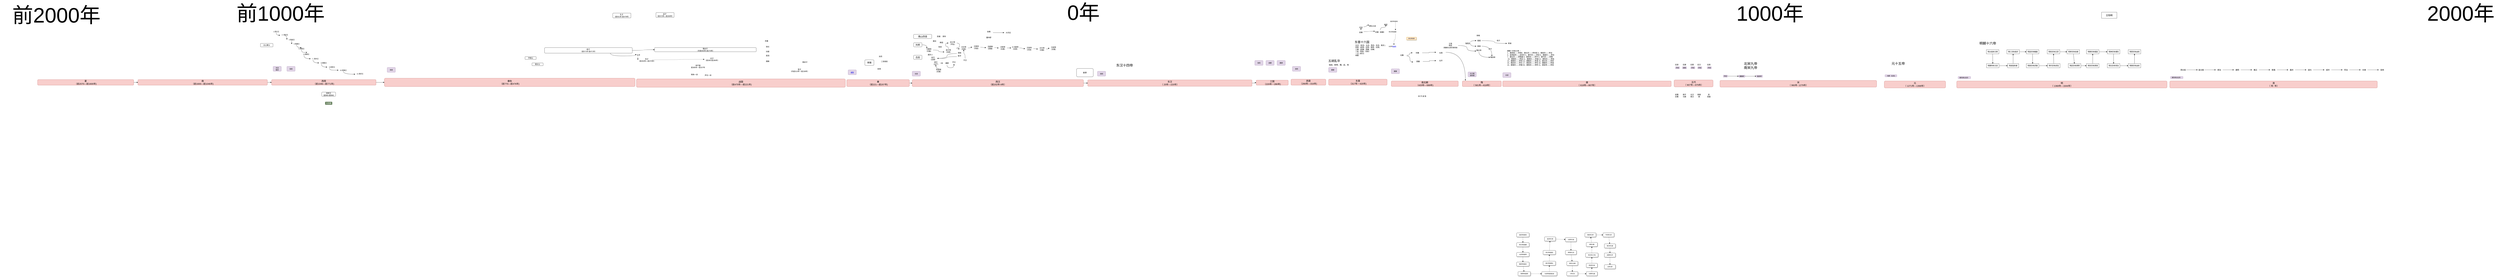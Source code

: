 <mxfile version="10.8.0" type="github"><diagram id="B4h1iAgGutounkVAhYRp" name="history"><mxGraphModel dx="4865" dy="423" grid="1" gridSize="10" guides="1" tooltips="1" connect="1" arrows="1" fold="1" page="1" pageScale="1" pageWidth="827" pageHeight="1169" math="0" shadow="0"><root><mxCell id="0"/><mxCell id="BBm1sS53cPZoSCzeiZzq-1" value="年代" style="" parent="0"/><mxCell id="BBm1sS53cPZoSCzeiZzq-2" value="前1000年" style="text;html=1;strokeColor=none;fillColor=none;align=center;verticalAlign=middle;whiteSpace=wrap;rounded=0;fontSize=150;" parent="BBm1sS53cPZoSCzeiZzq-1" vertex="1"><mxGeometry x="-1980" y="33.5" width="810" height="140" as="geometry"/></mxCell><mxCell id="BBm1sS53cPZoSCzeiZzq-4" value="1000年" style="text;html=1;strokeColor=none;fillColor=none;align=center;verticalAlign=middle;whiteSpace=wrap;rounded=0;fontSize=150;" parent="BBm1sS53cPZoSCzeiZzq-1" vertex="1"><mxGeometry x="8840" y="46.5" width="560" height="114" as="geometry"/></mxCell><mxCell id="BBm1sS53cPZoSCzeiZzq-6" value="前2000年" style="text;html=1;strokeColor=none;fillColor=none;align=center;verticalAlign=middle;whiteSpace=wrap;rounded=0;fontSize=150;" parent="BBm1sS53cPZoSCzeiZzq-1" vertex="1"><mxGeometry x="-3590" y="46.5" width="810" height="140" as="geometry"/></mxCell><mxCell id="7VUQlQrSEYM7tF7wroQr-1" value="隋&lt;br&gt;（&amp;nbsp;&lt;span&gt;581年—618年&lt;/span&gt;）&lt;br&gt;" style="rounded=1;whiteSpace=wrap;html=1;fontSize=16;fillColor=#f8cecc;strokeColor=#b85450;" parent="BBm1sS53cPZoSCzeiZzq-1" vertex="1"><mxGeometry x="6910" y="590" width="280" height="40" as="geometry"/></mxCell><mxCell id="7VUQlQrSEYM7tF7wroQr-2" style="edgeStyle=orthogonalEdgeStyle;rounded=0;orthogonalLoop=1;jettySize=auto;html=1;exitX=1;exitY=0.25;exitDx=0;exitDy=0;entryX=0.079;entryY=-0.069;entryDx=0;entryDy=0;entryPerimeter=0;fontSize=16;curved=1;" parent="BBm1sS53cPZoSCzeiZzq-1" source="zDtLxDJx-mtVt5FpkuiB-14" target="7VUQlQrSEYM7tF7wroQr-1" edge="1"><mxGeometry relative="1" as="geometry"/></mxCell><mxCell id="7VUQlQrSEYM7tF7wroQr-8" value="西晋&lt;br&gt;（&lt;span&gt;266年—316年)&lt;/span&gt;&lt;br&gt;" style="rounded=1;whiteSpace=wrap;html=1;fontSize=16;fillColor=#f8cecc;strokeColor=#b85450;" parent="BBm1sS53cPZoSCzeiZzq-1" vertex="1"><mxGeometry x="5680" y="577" width="250" height="43" as="geometry"/></mxCell><mxCell id="7VUQlQrSEYM7tF7wroQr-10" value="&lt;span style=&quot;font-size: 21px;&quot;&gt;东晋十六国&lt;/span&gt;" style="text;html=1;strokeColor=none;fillColor=none;align=center;verticalAlign=middle;whiteSpace=wrap;rounded=0;fontSize=21;" parent="BBm1sS53cPZoSCzeiZzq-1" vertex="1"><mxGeometry x="6130" y="300" width="120" height="20" as="geometry"/></mxCell><mxCell id="9OOkJJ60_f5lkiLz93e9-2" value="唐朝一共有21帝 ：&lt;br&gt;1、唐高祖——李渊2、唐太宗——李世民&amp;nbsp;3、唐高宗——李治 &lt;br&gt;4、圣神皇帝——武则天&amp;nbsp;5、唐中宗——李显 6、唐睿宗——李旦 &lt;br&gt;7、唐玄宗——李隆基&amp;nbsp;8、唐肃宗——李亨 9、唐代宗——李豫&lt;br&gt;&amp;nbsp;10、唐德宗——李适 11、唐顺宗——李诵 12、唐宪宗——李纯 &lt;br&gt;13、唐穆宗——李恒 14、唐敬宗——李湛 15、唐文宗——李昂 &lt;br&gt;16、唐武宗——李炎 17、唐宣宗——李忱 18、唐懿宗——李凗 &lt;br&gt;19、唐僖宗——李儇 20、唐昭宗——李晔 21、唐哀帝——李祝" style="text;html=1;" parent="BBm1sS53cPZoSCzeiZzq-1" vertex="1"><mxGeometry x="7230" y="360" width="360" height="140" as="geometry"/></mxCell><mxCell id="9OOkJJ60_f5lkiLz93e9-5" value="" style="edgeStyle=orthogonalEdgeStyle;rounded=0;orthogonalLoop=1;jettySize=auto;html=1;curved=1;entryX=0;entryY=0.5;entryDx=0;entryDy=0;" parent="BBm1sS53cPZoSCzeiZzq-1" source="9OOkJJ60_f5lkiLz93e9-3" target="9OOkJJ60_f5lkiLz93e9-4" edge="1"><mxGeometry relative="1" as="geometry"><Array as="points"><mxPoint x="7029" y="420"/></Array></mxGeometry></mxCell><mxCell id="9OOkJJ60_f5lkiLz93e9-3" value="隋文帝" style="text;html=1;strokeColor=none;fillColor=none;align=center;verticalAlign=middle;whiteSpace=wrap;rounded=0;" parent="BBm1sS53cPZoSCzeiZzq-1" vertex="1"><mxGeometry x="7009" y="360" width="40" height="20" as="geometry"/></mxCell><mxCell id="9OOkJJ60_f5lkiLz93e9-4" value="隋炀帝" style="text;html=1;strokeColor=none;fillColor=none;align=center;verticalAlign=middle;whiteSpace=wrap;rounded=0;" parent="BBm1sS53cPZoSCzeiZzq-1" vertex="1"><mxGeometry x="7109" y="410" width="40" height="20" as="geometry"/></mxCell><mxCell id="9OOkJJ60_f5lkiLz93e9-7" value="李渊" style="text;html=1;strokeColor=none;fillColor=none;align=center;verticalAlign=middle;whiteSpace=wrap;rounded=0;" parent="BBm1sS53cPZoSCzeiZzq-1" vertex="1"><mxGeometry x="7230" y="310" width="40" height="20" as="geometry"/></mxCell><mxCell id="9OOkJJ60_f5lkiLz93e9-10" value="" style="edgeStyle=orthogonalEdgeStyle;rounded=0;orthogonalLoop=1;jettySize=auto;html=1;curved=1;entryX=0;entryY=0.5;entryDx=0;entryDy=0;" parent="BBm1sS53cPZoSCzeiZzq-1" source="9OOkJJ60_f5lkiLz93e9-8" target="9OOkJJ60_f5lkiLz93e9-9" edge="1"><mxGeometry relative="1" as="geometry"><Array as="points"><mxPoint x="6970" y="300"/></Array></mxGeometry></mxCell><mxCell id="9OOkJJ60_f5lkiLz93e9-12" value="" style="edgeStyle=orthogonalEdgeStyle;rounded=0;orthogonalLoop=1;jettySize=auto;html=1;curved=1;exitX=1;exitY=0.75;exitDx=0;exitDy=0;entryX=0;entryY=0.5;entryDx=0;entryDy=0;" parent="BBm1sS53cPZoSCzeiZzq-1" source="9OOkJJ60_f5lkiLz93e9-8" target="9OOkJJ60_f5lkiLz93e9-11" edge="1"><mxGeometry relative="1" as="geometry"><Array as="points"><mxPoint x="6970" y="340"/></Array></mxGeometry></mxCell><mxCell id="9OOkJJ60_f5lkiLz93e9-8" value="独孤氏" style="text;html=1;strokeColor=none;fillColor=none;align=center;verticalAlign=middle;whiteSpace=wrap;rounded=0;" parent="BBm1sS53cPZoSCzeiZzq-1" vertex="1"><mxGeometry x="6930" y="310" width="40" height="20" as="geometry"/></mxCell><mxCell id="9OOkJJ60_f5lkiLz93e9-13" style="edgeStyle=orthogonalEdgeStyle;rounded=0;orthogonalLoop=1;jettySize=auto;html=1;curved=1;entryX=0.33;entryY=0.08;entryDx=0;entryDy=0;entryPerimeter=0;" parent="BBm1sS53cPZoSCzeiZzq-1" source="9OOkJJ60_f5lkiLz93e9-11" target="9OOkJJ60_f5lkiLz93e9-4" edge="1"><mxGeometry relative="1" as="geometry"/></mxCell><mxCell id="9OOkJJ60_f5lkiLz93e9-11" value="妹妹" style="text;html=1;strokeColor=none;fillColor=none;align=center;verticalAlign=middle;whiteSpace=wrap;rounded=0;" parent="BBm1sS53cPZoSCzeiZzq-1" vertex="1"><mxGeometry x="7010" y="330" width="40" height="20" as="geometry"/></mxCell><mxCell id="9OOkJJ60_f5lkiLz93e9-24" style="edgeStyle=orthogonalEdgeStyle;curved=1;rounded=0;orthogonalLoop=1;jettySize=auto;html=1;exitX=1;exitY=0.5;exitDx=0;exitDy=0;entryX=0;entryY=0.5;entryDx=0;entryDy=0;" parent="BBm1sS53cPZoSCzeiZzq-1" source="9OOkJJ60_f5lkiLz93e9-9" target="9OOkJJ60_f5lkiLz93e9-7" edge="1"><mxGeometry relative="1" as="geometry"/></mxCell><mxCell id="9OOkJJ60_f5lkiLz93e9-9" value="姐姐" style="text;html=1;strokeColor=none;fillColor=none;align=center;verticalAlign=middle;whiteSpace=wrap;rounded=0;" parent="BBm1sS53cPZoSCzeiZzq-1" vertex="1"><mxGeometry x="7010" y="290" width="40" height="20" as="geometry"/></mxCell><mxCell id="9OOkJJ60_f5lkiLz93e9-25" value="母子" style="text;html=1;align=center;verticalAlign=middle;whiteSpace=wrap;rounded=0;labelBackgroundColor=#ffffff;" parent="BBm1sS53cPZoSCzeiZzq-1" vertex="1"><mxGeometry x="7149" y="290" width="40" height="20" as="geometry"/></mxCell><mxCell id="9OOkJJ60_f5lkiLz93e9-31" value="母子" style="text;html=1;align=center;verticalAlign=middle;whiteSpace=wrap;rounded=0;labelBackgroundColor=#ffffff;" parent="BBm1sS53cPZoSCzeiZzq-1" vertex="1"><mxGeometry x="7090" y="350" width="40" height="20" as="geometry"/></mxCell><mxCell id="9OOkJJ60_f5lkiLz93e9-38" value="李昞" style="text;html=1;" parent="BBm1sS53cPZoSCzeiZzq-1" vertex="1"><mxGeometry x="7010" y="250" width="50" height="30" as="geometry"/></mxCell><mxCell id="9OOkJJ60_f5lkiLz93e9-40" style="edgeStyle=orthogonalEdgeStyle;curved=1;rounded=0;orthogonalLoop=1;jettySize=auto;html=1;entryX=0;entryY=0.75;entryDx=0;entryDy=0;" parent="BBm1sS53cPZoSCzeiZzq-1" source="9OOkJJ60_f5lkiLz93e9-39" target="9OOkJJ60_f5lkiLz93e9-3" edge="1"><mxGeometry relative="1" as="geometry"/></mxCell><mxCell id="9OOkJJ60_f5lkiLz93e9-39" value="父亲&lt;br&gt;杨忠&lt;br&gt;&lt;font style=&quot;font-size: 11px&quot;&gt;西魏和北周军事贵族&lt;/font&gt;" style="text;html=1;strokeColor=none;fillColor=none;align=center;verticalAlign=middle;whiteSpace=wrap;rounded=0;labelBackgroundColor=#ffffff;" parent="BBm1sS53cPZoSCzeiZzq-1" vertex="1"><mxGeometry x="6770" y="310" width="110" height="50" as="geometry"/></mxCell><mxCell id="9OOkJJ60_f5lkiLz93e9-41" style="edgeStyle=orthogonalEdgeStyle;curved=1;rounded=0;orthogonalLoop=1;jettySize=auto;html=1;exitX=1;exitY=0.5;exitDx=0;exitDy=0;" parent="BBm1sS53cPZoSCzeiZzq-1" source="zDtLxDJx-mtVt5FpkuiB-10" target="zDtLxDJx-mtVt5FpkuiB-11" edge="1"><mxGeometry relative="1" as="geometry"/></mxCell><mxCell id="9OOkJJ60_f5lkiLz93e9-42" style="edgeStyle=orthogonalEdgeStyle;curved=1;rounded=0;orthogonalLoop=1;jettySize=auto;html=1;exitX=1;exitY=0.75;exitDx=0;exitDy=0;entryX=0;entryY=0.75;entryDx=0;entryDy=0;" parent="BBm1sS53cPZoSCzeiZzq-1" source="zDtLxDJx-mtVt5FpkuiB-10" target="zDtLxDJx-mtVt5FpkuiB-12" edge="1"><mxGeometry relative="1" as="geometry"/></mxCell><mxCell id="9OOkJJ60_f5lkiLz93e9-44" value="五凉 （前凉、北凉、西凉、后凉、南凉&amp;nbsp;)&lt;br&gt;四燕&amp;nbsp; &amp;nbsp;(前燕、后燕、南燕、北燕)&lt;br&gt;三秦&amp;nbsp; &amp;nbsp;(前秦、西秦、后秦)&lt;br&gt;二赵（前赵、后赵）&lt;br&gt;一汉&amp;nbsp; (成汉)&lt;br&gt;胡夏" style="text;html=1;" parent="BBm1sS53cPZoSCzeiZzq-1" vertex="1"><mxGeometry x="6140" y="320" width="210" height="130" as="geometry"/></mxCell><mxCell id="9OOkJJ60_f5lkiLz93e9-45" value="五胡乱华" style="text;html=1;strokeColor=none;fillColor=none;align=center;verticalAlign=middle;whiteSpace=wrap;rounded=0;labelBackgroundColor=#ffffff;fontSize=21;" parent="BBm1sS53cPZoSCzeiZzq-1" vertex="1"><mxGeometry x="5940" y="430" width="100" height="30" as="geometry"/></mxCell><mxCell id="9OOkJJ60_f5lkiLz93e9-47" value="匈奴、鲜卑、羯、氐、羌" style="text;html=1;fontSize=13;" parent="BBm1sS53cPZoSCzeiZzq-1" vertex="1"><mxGeometry x="5950" y="460" width="170" height="30" as="geometry"/></mxCell><mxCell id="9OOkJJ60_f5lkiLz93e9-48" value="新莽" style="rounded=1;whiteSpace=wrap;html=1;labelBackgroundColor=#ffffff;fontSize=13;" parent="BBm1sS53cPZoSCzeiZzq-1" vertex="1"><mxGeometry x="4140" y="500" width="120" height="60" as="geometry"/></mxCell><mxCell id="9OOkJJ60_f5lkiLz93e9-51" value="" style="edgeStyle=orthogonalEdgeStyle;curved=1;rounded=0;orthogonalLoop=1;jettySize=auto;html=1;fontSize=13;" parent="BBm1sS53cPZoSCzeiZzq-1" source="9OOkJJ60_f5lkiLz93e9-49" target="9OOkJJ60_f5lkiLz93e9-50" edge="1"><mxGeometry relative="1" as="geometry"/></mxCell><mxCell id="9OOkJJ60_f5lkiLz93e9-49" value="清太祖" style="text;html=1;strokeColor=none;fillColor=none;align=center;verticalAlign=middle;whiteSpace=wrap;rounded=0;labelBackgroundColor=#ffffff;fontSize=13;" parent="BBm1sS53cPZoSCzeiZzq-1" vertex="1"><mxGeometry x="12060" y="500" width="50" height="20" as="geometry"/></mxCell><mxCell id="9OOkJJ60_f5lkiLz93e9-53" value="" style="edgeStyle=orthogonalEdgeStyle;curved=1;rounded=0;orthogonalLoop=1;jettySize=auto;html=1;fontSize=13;" parent="BBm1sS53cPZoSCzeiZzq-1" source="9OOkJJ60_f5lkiLz93e9-50" target="9OOkJJ60_f5lkiLz93e9-52" edge="1"><mxGeometry relative="1" as="geometry"/></mxCell><mxCell id="9OOkJJ60_f5lkiLz93e9-50" value="皇太极" style="text;html=1;strokeColor=none;fillColor=none;align=center;verticalAlign=middle;whiteSpace=wrap;rounded=0;labelBackgroundColor=#ffffff;fontSize=13;" parent="BBm1sS53cPZoSCzeiZzq-1" vertex="1"><mxGeometry x="12190" y="500" width="50" height="20" as="geometry"/></mxCell><mxCell id="9OOkJJ60_f5lkiLz93e9-55" value="" style="edgeStyle=orthogonalEdgeStyle;curved=1;rounded=0;orthogonalLoop=1;jettySize=auto;html=1;fontSize=13;" parent="BBm1sS53cPZoSCzeiZzq-1" source="9OOkJJ60_f5lkiLz93e9-52" target="9OOkJJ60_f5lkiLz93e9-54" edge="1"><mxGeometry relative="1" as="geometry"/></mxCell><mxCell id="9OOkJJ60_f5lkiLz93e9-52" value="顺治" style="text;html=1;strokeColor=none;fillColor=none;align=center;verticalAlign=middle;whiteSpace=wrap;rounded=0;labelBackgroundColor=#ffffff;fontSize=13;" parent="BBm1sS53cPZoSCzeiZzq-1" vertex="1"><mxGeometry x="12320" y="500" width="50" height="20" as="geometry"/></mxCell><mxCell id="9OOkJJ60_f5lkiLz93e9-57" value="" style="edgeStyle=orthogonalEdgeStyle;curved=1;rounded=0;orthogonalLoop=1;jettySize=auto;html=1;fontSize=13;" parent="BBm1sS53cPZoSCzeiZzq-1" source="9OOkJJ60_f5lkiLz93e9-54" target="9OOkJJ60_f5lkiLz93e9-56" edge="1"><mxGeometry relative="1" as="geometry"/></mxCell><mxCell id="9OOkJJ60_f5lkiLz93e9-54" value="康熙" style="text;html=1;strokeColor=none;fillColor=none;align=center;verticalAlign=middle;whiteSpace=wrap;rounded=0;labelBackgroundColor=#ffffff;fontSize=13;" parent="BBm1sS53cPZoSCzeiZzq-1" vertex="1"><mxGeometry x="12450" y="500" width="50" height="20" as="geometry"/></mxCell><mxCell id="9OOkJJ60_f5lkiLz93e9-59" value="" style="edgeStyle=orthogonalEdgeStyle;curved=1;rounded=0;orthogonalLoop=1;jettySize=auto;html=1;fontSize=13;" parent="BBm1sS53cPZoSCzeiZzq-1" source="9OOkJJ60_f5lkiLz93e9-56" target="9OOkJJ60_f5lkiLz93e9-58" edge="1"><mxGeometry relative="1" as="geometry"/></mxCell><mxCell id="9OOkJJ60_f5lkiLz93e9-56" value="雍正" style="text;html=1;strokeColor=none;fillColor=none;align=center;verticalAlign=middle;whiteSpace=wrap;rounded=0;labelBackgroundColor=#ffffff;fontSize=13;" parent="BBm1sS53cPZoSCzeiZzq-1" vertex="1"><mxGeometry x="12580" y="500" width="50" height="20" as="geometry"/></mxCell><mxCell id="9OOkJJ60_f5lkiLz93e9-61" value="" style="edgeStyle=orthogonalEdgeStyle;curved=1;rounded=0;orthogonalLoop=1;jettySize=auto;html=1;fontSize=13;" parent="BBm1sS53cPZoSCzeiZzq-1" source="9OOkJJ60_f5lkiLz93e9-58" target="9OOkJJ60_f5lkiLz93e9-60" edge="1"><mxGeometry relative="1" as="geometry"/></mxCell><mxCell id="9OOkJJ60_f5lkiLz93e9-58" value="乾隆" style="text;html=1;strokeColor=none;fillColor=none;align=center;verticalAlign=middle;whiteSpace=wrap;rounded=0;labelBackgroundColor=#ffffff;fontSize=13;" parent="BBm1sS53cPZoSCzeiZzq-1" vertex="1"><mxGeometry x="12710" y="500" width="50" height="20" as="geometry"/></mxCell><mxCell id="9OOkJJ60_f5lkiLz93e9-63" value="" style="edgeStyle=orthogonalEdgeStyle;curved=1;rounded=0;orthogonalLoop=1;jettySize=auto;html=1;fontSize=13;" parent="BBm1sS53cPZoSCzeiZzq-1" source="9OOkJJ60_f5lkiLz93e9-60" target="9OOkJJ60_f5lkiLz93e9-62" edge="1"><mxGeometry relative="1" as="geometry"/></mxCell><mxCell id="9OOkJJ60_f5lkiLz93e9-60" value="嘉庆" style="text;html=1;strokeColor=none;fillColor=none;align=center;verticalAlign=middle;whiteSpace=wrap;rounded=0;labelBackgroundColor=#ffffff;fontSize=13;" parent="BBm1sS53cPZoSCzeiZzq-1" vertex="1"><mxGeometry x="12840" y="500" width="50" height="20" as="geometry"/></mxCell><mxCell id="9OOkJJ60_f5lkiLz93e9-65" value="" style="edgeStyle=orthogonalEdgeStyle;curved=1;rounded=0;orthogonalLoop=1;jettySize=auto;html=1;fontSize=13;" parent="BBm1sS53cPZoSCzeiZzq-1" source="9OOkJJ60_f5lkiLz93e9-62" target="9OOkJJ60_f5lkiLz93e9-64" edge="1"><mxGeometry relative="1" as="geometry"/></mxCell><mxCell id="9OOkJJ60_f5lkiLz93e9-62" value="道光" style="text;html=1;strokeColor=none;fillColor=none;align=center;verticalAlign=middle;whiteSpace=wrap;rounded=0;labelBackgroundColor=#ffffff;fontSize=13;" parent="BBm1sS53cPZoSCzeiZzq-1" vertex="1"><mxGeometry x="12970" y="500" width="50" height="20" as="geometry"/></mxCell><mxCell id="9OOkJJ60_f5lkiLz93e9-67" value="" style="edgeStyle=orthogonalEdgeStyle;curved=1;rounded=0;orthogonalLoop=1;jettySize=auto;html=1;fontSize=13;" parent="BBm1sS53cPZoSCzeiZzq-1" source="9OOkJJ60_f5lkiLz93e9-64" target="9OOkJJ60_f5lkiLz93e9-66" edge="1"><mxGeometry relative="1" as="geometry"/></mxCell><mxCell id="9OOkJJ60_f5lkiLz93e9-64" value="咸丰" style="text;html=1;strokeColor=none;fillColor=none;align=center;verticalAlign=middle;whiteSpace=wrap;rounded=0;labelBackgroundColor=#ffffff;fontSize=13;" parent="BBm1sS53cPZoSCzeiZzq-1" vertex="1"><mxGeometry x="13100" y="500" width="50" height="20" as="geometry"/></mxCell><mxCell id="9OOkJJ60_f5lkiLz93e9-69" value="" style="edgeStyle=orthogonalEdgeStyle;curved=1;rounded=0;orthogonalLoop=1;jettySize=auto;html=1;fontSize=13;" parent="BBm1sS53cPZoSCzeiZzq-1" source="9OOkJJ60_f5lkiLz93e9-66" target="9OOkJJ60_f5lkiLz93e9-68" edge="1"><mxGeometry relative="1" as="geometry"/></mxCell><mxCell id="9OOkJJ60_f5lkiLz93e9-66" value="同治" style="text;html=1;strokeColor=none;fillColor=none;align=center;verticalAlign=middle;whiteSpace=wrap;rounded=0;labelBackgroundColor=#ffffff;fontSize=13;" parent="BBm1sS53cPZoSCzeiZzq-1" vertex="1"><mxGeometry x="13230" y="500" width="50" height="20" as="geometry"/></mxCell><mxCell id="9OOkJJ60_f5lkiLz93e9-71" value="" style="edgeStyle=orthogonalEdgeStyle;curved=1;rounded=0;orthogonalLoop=1;jettySize=auto;html=1;fontSize=13;" parent="BBm1sS53cPZoSCzeiZzq-1" source="9OOkJJ60_f5lkiLz93e9-68" target="9OOkJJ60_f5lkiLz93e9-70" edge="1"><mxGeometry relative="1" as="geometry"/></mxCell><mxCell id="9OOkJJ60_f5lkiLz93e9-68" value="光绪" style="text;html=1;strokeColor=none;fillColor=none;align=center;verticalAlign=middle;whiteSpace=wrap;rounded=0;labelBackgroundColor=#ffffff;fontSize=13;" parent="BBm1sS53cPZoSCzeiZzq-1" vertex="1"><mxGeometry x="13360" y="500" width="50" height="20" as="geometry"/></mxCell><mxCell id="9OOkJJ60_f5lkiLz93e9-70" value="宣统" style="text;html=1;strokeColor=none;fillColor=none;align=center;verticalAlign=middle;whiteSpace=wrap;rounded=0;labelBackgroundColor=#ffffff;fontSize=13;" parent="BBm1sS53cPZoSCzeiZzq-1" vertex="1"><mxGeometry x="13490" y="500" width="50" height="20" as="geometry"/></mxCell><mxCell id="9OOkJJ60_f5lkiLz93e9-72" value="明朝十六帝" style="text;html=1;strokeColor=none;fillColor=none;align=center;verticalAlign=middle;whiteSpace=wrap;rounded=0;labelBackgroundColor=#ffffff;fontSize=24;" parent="BBm1sS53cPZoSCzeiZzq-1" vertex="1"><mxGeometry x="10603" y="290" width="160" height="60" as="geometry"/></mxCell><mxCell id="9OOkJJ60_f5lkiLz93e9-73" value="北宋九帝&lt;br&gt;南宋九帝&lt;br&gt;" style="text;html=1;strokeColor=none;fillColor=none;align=center;verticalAlign=middle;whiteSpace=wrap;rounded=0;labelBackgroundColor=#ffffff;fontSize=24;" parent="BBm1sS53cPZoSCzeiZzq-1" vertex="1"><mxGeometry x="8900" y="445" width="160" height="70" as="geometry"/></mxCell><mxCell id="9OOkJJ60_f5lkiLz93e9-74" value="元十五帝&lt;br&gt;" style="text;html=1;strokeColor=none;fillColor=none;align=center;verticalAlign=middle;whiteSpace=wrap;rounded=0;labelBackgroundColor=#ffffff;fontSize=24;" parent="BBm1sS53cPZoSCzeiZzq-1" vertex="1"><mxGeometry x="9960" y="430" width="160" height="70" as="geometry"/></mxCell><mxCell id="9OOkJJ60_f5lkiLz93e9-75" value="东汉十四帝" style="text;html=1;strokeColor=none;fillColor=none;align=center;verticalAlign=middle;whiteSpace=wrap;rounded=0;labelBackgroundColor=#ffffff;fontSize=24;" parent="BBm1sS53cPZoSCzeiZzq-1" vertex="1"><mxGeometry x="4400" y="455" width="170" height="45" as="geometry"/></mxCell><mxCell id="mkLbTUoJTqNUCXqjL3VC-3" value="" style="edgeStyle=orthogonalEdgeStyle;rounded=0;orthogonalLoop=1;jettySize=auto;html=1;fontSize=11;curved=1;entryX=0;entryY=0.75;entryDx=0;entryDy=0;" parent="BBm1sS53cPZoSCzeiZzq-1" source="mkLbTUoJTqNUCXqjL3VC-1" target="mkLbTUoJTqNUCXqjL3VC-2" edge="1"><mxGeometry relative="1" as="geometry"><mxPoint x="-1590" y="262" as="targetPoint"/><Array as="points"><mxPoint x="-1607" y="261"/></Array></mxGeometry></mxCell><mxCell id="mkLbTUoJTqNUCXqjL3VC-1" value="1.周文王&lt;br style=&quot;font-size: 11px;&quot;&gt;" style="text;html=1;strokeColor=none;fillColor=none;align=center;verticalAlign=middle;whiteSpace=wrap;rounded=0;fontSize=11;" parent="BBm1sS53cPZoSCzeiZzq-1" vertex="1"><mxGeometry x="-1634.5" y="227.5" width="55" height="15" as="geometry"/></mxCell><mxCell id="mkLbTUoJTqNUCXqjL3VC-26" style="edgeStyle=orthogonalEdgeStyle;curved=1;rounded=0;orthogonalLoop=1;jettySize=auto;html=1;exitX=0.5;exitY=1;exitDx=0;exitDy=0;entryX=0;entryY=0.5;entryDx=0;entryDy=0;fontSize=11;" parent="BBm1sS53cPZoSCzeiZzq-1" source="mkLbTUoJTqNUCXqjL3VC-2" target="mkLbTUoJTqNUCXqjL3VC-4" edge="1"><mxGeometry relative="1" as="geometry"/></mxCell><mxCell id="mkLbTUoJTqNUCXqjL3VC-2" value="2. 周武王&lt;br style=&quot;font-size: 11px;&quot;&gt;" style="text;html=1;strokeColor=none;fillColor=none;align=center;verticalAlign=middle;whiteSpace=wrap;rounded=0;fontSize=11;" parent="BBm1sS53cPZoSCzeiZzq-1" vertex="1"><mxGeometry x="-1579.5" y="250" width="70" height="15" as="geometry"/></mxCell><mxCell id="mkLbTUoJTqNUCXqjL3VC-27" style="edgeStyle=orthogonalEdgeStyle;curved=1;rounded=0;orthogonalLoop=1;jettySize=auto;html=1;exitX=0.5;exitY=1;exitDx=0;exitDy=0;entryX=-0.013;entryY=0.644;entryDx=0;entryDy=0;entryPerimeter=0;fontSize=11;" parent="BBm1sS53cPZoSCzeiZzq-1" source="mkLbTUoJTqNUCXqjL3VC-4" target="mkLbTUoJTqNUCXqjL3VC-6" edge="1"><mxGeometry relative="1" as="geometry"/></mxCell><mxCell id="mkLbTUoJTqNUCXqjL3VC-4" value="3.周成王&lt;br style=&quot;font-size: 11px;&quot;&gt;" style="text;html=1;strokeColor=none;fillColor=none;align=center;verticalAlign=middle;whiteSpace=wrap;rounded=0;fontSize=11;" parent="BBm1sS53cPZoSCzeiZzq-1" vertex="1"><mxGeometry x="-1530" y="285" width="70" height="15" as="geometry"/></mxCell><mxCell id="mkLbTUoJTqNUCXqjL3VC-9" value="" style="edgeStyle=orthogonalEdgeStyle;rounded=0;orthogonalLoop=1;jettySize=auto;html=1;fontSize=11;curved=1;" parent="BBm1sS53cPZoSCzeiZzq-1" source="mkLbTUoJTqNUCXqjL3VC-6" target="mkLbTUoJTqNUCXqjL3VC-8" edge="1"><mxGeometry relative="1" as="geometry"/></mxCell><mxCell id="mkLbTUoJTqNUCXqjL3VC-6" value="4.周康王&lt;br style=&quot;font-size: 11px;&quot;&gt;" style="text;html=1;strokeColor=none;fillColor=none;align=center;verticalAlign=middle;whiteSpace=wrap;rounded=0;fontSize=11;" parent="BBm1sS53cPZoSCzeiZzq-1" vertex="1"><mxGeometry x="-1495" y="315" width="70" height="15" as="geometry"/></mxCell><mxCell id="mkLbTUoJTqNUCXqjL3VC-11" value="" style="edgeStyle=orthogonalEdgeStyle;rounded=0;orthogonalLoop=1;jettySize=auto;html=1;fontSize=11;curved=1;" parent="BBm1sS53cPZoSCzeiZzq-1" source="mkLbTUoJTqNUCXqjL3VC-8" target="mkLbTUoJTqNUCXqjL3VC-10" edge="1"><mxGeometry relative="1" as="geometry"/></mxCell><mxCell id="mkLbTUoJTqNUCXqjL3VC-8" value="5.周昭王&lt;br style=&quot;font-size: 11px&quot;&gt;" style="text;html=1;strokeColor=none;fillColor=none;align=center;verticalAlign=middle;whiteSpace=wrap;rounded=0;fontSize=11;" parent="BBm1sS53cPZoSCzeiZzq-1" vertex="1"><mxGeometry x="-1460" y="350" width="70" height="15" as="geometry"/></mxCell><mxCell id="mkLbTUoJTqNUCXqjL3VC-28" style="edgeStyle=orthogonalEdgeStyle;curved=1;rounded=0;orthogonalLoop=1;jettySize=auto;html=1;exitX=0.25;exitY=1;exitDx=0;exitDy=0;entryX=0;entryY=0.5;entryDx=0;entryDy=0;fontSize=11;" parent="BBm1sS53cPZoSCzeiZzq-1" source="mkLbTUoJTqNUCXqjL3VC-10" target="mkLbTUoJTqNUCXqjL3VC-12" edge="1"><mxGeometry relative="1" as="geometry"/></mxCell><mxCell id="mkLbTUoJTqNUCXqjL3VC-10" value="6.周穆王&lt;br style=&quot;font-size: 11px&quot;&gt;" style="text;html=1;strokeColor=none;fillColor=none;align=center;verticalAlign=middle;whiteSpace=wrap;rounded=0;fontSize=11;" parent="BBm1sS53cPZoSCzeiZzq-1" vertex="1"><mxGeometry x="-1425" y="390" width="70" height="15" as="geometry"/></mxCell><mxCell id="mkLbTUoJTqNUCXqjL3VC-29" style="edgeStyle=orthogonalEdgeStyle;curved=1;rounded=0;orthogonalLoop=1;jettySize=auto;html=1;exitX=0.25;exitY=1;exitDx=0;exitDy=0;entryX=0;entryY=0.5;entryDx=0;entryDy=0;fontSize=11;" parent="BBm1sS53cPZoSCzeiZzq-1" source="mkLbTUoJTqNUCXqjL3VC-12" target="mkLbTUoJTqNUCXqjL3VC-15" edge="1"><mxGeometry relative="1" as="geometry"/></mxCell><mxCell id="mkLbTUoJTqNUCXqjL3VC-12" value="7. 周共王&lt;br style=&quot;font-size: 11px&quot;&gt;" style="text;html=1;strokeColor=none;fillColor=none;align=center;verticalAlign=middle;whiteSpace=wrap;rounded=0;fontSize=11;" parent="BBm1sS53cPZoSCzeiZzq-1" vertex="1"><mxGeometry x="-1360" y="422.5" width="70" height="15" as="geometry"/></mxCell><mxCell id="mkLbTUoJTqNUCXqjL3VC-30" style="edgeStyle=orthogonalEdgeStyle;curved=1;rounded=0;orthogonalLoop=1;jettySize=auto;html=1;exitX=0.25;exitY=1;exitDx=0;exitDy=0;entryX=0;entryY=0.5;entryDx=0;entryDy=0;fontSize=11;" parent="BBm1sS53cPZoSCzeiZzq-1" source="mkLbTUoJTqNUCXqjL3VC-15" target="mkLbTUoJTqNUCXqjL3VC-18" edge="1"><mxGeometry relative="1" as="geometry"/></mxCell><mxCell id="mkLbTUoJTqNUCXqjL3VC-15" value="8.周懿王&lt;br style=&quot;font-size: 11px&quot;&gt;" style="text;html=1;strokeColor=none;fillColor=none;align=center;verticalAlign=middle;whiteSpace=wrap;rounded=0;fontSize=11;" parent="BBm1sS53cPZoSCzeiZzq-1" vertex="1"><mxGeometry x="-1300" y="452.5" width="70" height="15" as="geometry"/></mxCell><mxCell id="mkLbTUoJTqNUCXqjL3VC-33" style="edgeStyle=orthogonalEdgeStyle;curved=1;rounded=0;orthogonalLoop=1;jettySize=auto;html=1;exitX=0.25;exitY=1;exitDx=0;exitDy=0;entryX=0;entryY=0.5;entryDx=0;entryDy=0;fontSize=11;" parent="BBm1sS53cPZoSCzeiZzq-1" source="mkLbTUoJTqNUCXqjL3VC-18" target="mkLbTUoJTqNUCXqjL3VC-22" edge="1"><mxGeometry relative="1" as="geometry"><Array as="points"><mxPoint x="-1223" y="512"/><mxPoint x="-1180" y="512"/></Array></mxGeometry></mxCell><mxCell id="mkLbTUoJTqNUCXqjL3VC-18" value="9.周孝王&lt;br style=&quot;font-size: 11px&quot;&gt;" style="text;html=1;strokeColor=none;fillColor=none;align=center;verticalAlign=middle;whiteSpace=wrap;rounded=0;fontSize=11;" parent="BBm1sS53cPZoSCzeiZzq-1" vertex="1"><mxGeometry x="-1241" y="482.5" width="70" height="15" as="geometry"/></mxCell><mxCell id="mkLbTUoJTqNUCXqjL3VC-32" style="edgeStyle=orthogonalEdgeStyle;curved=1;rounded=0;orthogonalLoop=1;jettySize=auto;html=1;exitX=0.5;exitY=1;exitDx=0;exitDy=0;entryX=0;entryY=0.75;entryDx=0;entryDy=0;fontSize=11;" parent="BBm1sS53cPZoSCzeiZzq-1" source="mkLbTUoJTqNUCXqjL3VC-22" target="mkLbTUoJTqNUCXqjL3VC-24" edge="1"><mxGeometry relative="1" as="geometry"/></mxCell><mxCell id="mkLbTUoJTqNUCXqjL3VC-22" value="10.周夷王&lt;br style=&quot;font-size: 11px&quot;&gt;" style="text;html=1;strokeColor=none;fillColor=none;align=center;verticalAlign=middle;whiteSpace=wrap;rounded=0;fontSize=11;" parent="BBm1sS53cPZoSCzeiZzq-1" vertex="1"><mxGeometry x="-1160" y="505" width="70" height="15" as="geometry"/></mxCell><mxCell id="mkLbTUoJTqNUCXqjL3VC-24" value="11.周厉王&lt;br style=&quot;font-size: 11px&quot;&gt;" style="text;html=1;strokeColor=none;fillColor=none;align=center;verticalAlign=middle;whiteSpace=wrap;rounded=0;fontSize=11;" parent="BBm1sS53cPZoSCzeiZzq-1" vertex="1"><mxGeometry x="-1040" y="530" width="70" height="15" as="geometry"/></mxCell><mxCell id="mkLbTUoJTqNUCXqjL3VC-34" value="丰京&lt;br&gt;镐京&lt;br&gt;" style="rounded=1;whiteSpace=wrap;html=1;fontSize=11;fillColor=#e1d5e7;strokeColor=#9673a6;" parent="BBm1sS53cPZoSCzeiZzq-1" vertex="1"><mxGeometry x="-1629" y="485" width="59" height="35" as="geometry"/></mxCell><mxCell id="mkLbTUoJTqNUCXqjL3VC-35" value="洛邑&lt;br&gt;" style="rounded=1;whiteSpace=wrap;html=1;fontSize=11;fillColor=#e1d5e7;strokeColor=#9673a6;" parent="BBm1sS53cPZoSCzeiZzq-1" vertex="1"><mxGeometry x="-1530" y="485" width="59" height="35" as="geometry"/></mxCell><mxCell id="mkLbTUoJTqNUCXqjL3VC-36" value="洛邑&lt;br&gt;" style="rounded=1;whiteSpace=wrap;html=1;fontSize=11;fillColor=#e1d5e7;strokeColor=#9673a6;" parent="BBm1sS53cPZoSCzeiZzq-1" vertex="1"><mxGeometry x="-810" y="492.5" width="59" height="35" as="geometry"/></mxCell><mxCell id="mkLbTUoJTqNUCXqjL3VC-37" value="&lt;a href=&quot;http://www.baidu.com/link?url=76q2UDPfSxzPTE1Mu0Wg75S7NPzDqXegIcsCEhIgDwE2rgqp0p_rTrg9P3lgl5f5bU5ZxPcVjd9F250gaG32z8Ggh8OfIpqLy_AelFm7E1m&quot; target=&quot;_blank&quot;&gt;咸阳&lt;/a&gt;&lt;br&gt;" style="rounded=1;whiteSpace=wrap;html=1;fontSize=11;fillColor=#e1d5e7;strokeColor=#9673a6;" parent="BBm1sS53cPZoSCzeiZzq-1" vertex="1"><mxGeometry x="2500" y="510" width="59" height="35" as="geometry"/></mxCell><mxCell id="mkLbTUoJTqNUCXqjL3VC-38" value="长安&lt;br&gt;" style="rounded=1;whiteSpace=wrap;html=1;fontSize=11;fillColor=#e1d5e7;strokeColor=#9673a6;" parent="BBm1sS53cPZoSCzeiZzq-1" vertex="1"><mxGeometry x="2960" y="520" width="59" height="35" as="geometry"/></mxCell><mxCell id="mkLbTUoJTqNUCXqjL3VC-39" value="洛阳&lt;br&gt;" style="rounded=1;whiteSpace=wrap;html=1;fontSize=11;fillColor=#e1d5e7;strokeColor=#9673a6;" parent="BBm1sS53cPZoSCzeiZzq-1" vertex="1"><mxGeometry x="4290" y="520" width="59" height="35" as="geometry"/></mxCell><mxCell id="mkLbTUoJTqNUCXqjL3VC-40" value="洛阳&lt;br&gt;" style="rounded=1;whiteSpace=wrap;html=1;fontSize=11;fillColor=#e1d5e7;strokeColor=#9673a6;" parent="BBm1sS53cPZoSCzeiZzq-1" vertex="1"><mxGeometry x="5420" y="442.5" width="59" height="35" as="geometry"/></mxCell><mxCell id="mkLbTUoJTqNUCXqjL3VC-41" value="成都&lt;br&gt;" style="rounded=1;whiteSpace=wrap;html=1;fontSize=11;fillColor=#e1d5e7;strokeColor=#9673a6;" parent="BBm1sS53cPZoSCzeiZzq-1" vertex="1"><mxGeometry x="5500" y="442.5" width="59" height="35" as="geometry"/></mxCell><mxCell id="mkLbTUoJTqNUCXqjL3VC-44" value="&lt;span&gt;建邺&lt;/span&gt;&lt;br&gt;" style="rounded=1;whiteSpace=wrap;html=1;fontSize=11;fillColor=#e1d5e7;strokeColor=#9673a6;" parent="BBm1sS53cPZoSCzeiZzq-1" vertex="1"><mxGeometry x="5580" y="442.5" width="59" height="35" as="geometry"/></mxCell><mxCell id="mkLbTUoJTqNUCXqjL3VC-45" value="洛阳&lt;br&gt;" style="rounded=1;whiteSpace=wrap;html=1;fontSize=11;fillColor=#e1d5e7;strokeColor=#9673a6;" parent="BBm1sS53cPZoSCzeiZzq-1" vertex="1"><mxGeometry x="5690" y="485" width="59" height="35" as="geometry"/></mxCell><mxCell id="mkLbTUoJTqNUCXqjL3VC-46" value="&lt;span&gt;建康&lt;/span&gt;&lt;br&gt;" style="rounded=1;whiteSpace=wrap;html=1;fontSize=11;fillColor=#e1d5e7;strokeColor=#9673a6;" parent="BBm1sS53cPZoSCzeiZzq-1" vertex="1"><mxGeometry x="5950" y="492.5" width="59" height="35" as="geometry"/></mxCell><mxCell id="mkLbTUoJTqNUCXqjL3VC-47" value="&lt;span&gt;建康&lt;/span&gt;&lt;br&gt;" style="rounded=1;whiteSpace=wrap;html=1;fontSize=11;fillColor=#e1d5e7;strokeColor=#9673a6;" parent="BBm1sS53cPZoSCzeiZzq-1" vertex="1"><mxGeometry x="6400" y="502.5" width="59" height="35" as="geometry"/></mxCell><mxCell id="mkLbTUoJTqNUCXqjL3VC-51" value="&lt;span&gt;大兴城&lt;br&gt;&lt;/span&gt;洛阳城&lt;br&gt;" style="rounded=1;whiteSpace=wrap;html=1;fontSize=11;fillColor=#e1d5e7;strokeColor=#9673a6;" parent="BBm1sS53cPZoSCzeiZzq-1" vertex="1"><mxGeometry x="6951" y="525" width="59" height="35" as="geometry"/></mxCell><mxCell id="mkLbTUoJTqNUCXqjL3VC-52" value="长安&lt;br&gt;" style="rounded=1;whiteSpace=wrap;html=1;fontSize=11;fillColor=#e1d5e7;strokeColor=#9673a6;" parent="BBm1sS53cPZoSCzeiZzq-1" vertex="1"><mxGeometry x="7200.5" y="530" width="59" height="35" as="geometry"/></mxCell><mxCell id="mkLbTUoJTqNUCXqjL3VC-53" value="开封&lt;br&gt;" style="rounded=1;whiteSpace=wrap;html=1;fontSize=11;fillColor=#e1d5e7;strokeColor=#9673a6;" parent="BBm1sS53cPZoSCzeiZzq-1" vertex="1"><mxGeometry x="8440" y="487.5" width="30" height="15" as="geometry"/></mxCell><mxCell id="mkLbTUoJTqNUCXqjL3VC-54" value="洛阳&lt;br&gt;" style="rounded=1;whiteSpace=wrap;html=1;fontSize=11;fillColor=#e1d5e7;strokeColor=#9673a6;" parent="BBm1sS53cPZoSCzeiZzq-1" vertex="1"><mxGeometry x="8490" y="487.5" width="30" height="15" as="geometry"/></mxCell><mxCell id="mkLbTUoJTqNUCXqjL3VC-55" value="开封&lt;br&gt;" style="rounded=1;whiteSpace=wrap;html=1;fontSize=11;fillColor=#e1d5e7;strokeColor=#9673a6;" parent="BBm1sS53cPZoSCzeiZzq-1" vertex="1"><mxGeometry x="8550" y="487.5" width="30" height="15" as="geometry"/></mxCell><mxCell id="mkLbTUoJTqNUCXqjL3VC-56" value="开封&lt;br&gt;" style="rounded=1;whiteSpace=wrap;html=1;fontSize=11;fillColor=#e1d5e7;strokeColor=#9673a6;" parent="BBm1sS53cPZoSCzeiZzq-1" vertex="1"><mxGeometry x="8600" y="487.5" width="30" height="15" as="geometry"/></mxCell><mxCell id="mkLbTUoJTqNUCXqjL3VC-57" value="开封&lt;br&gt;" style="rounded=1;whiteSpace=wrap;html=1;fontSize=11;fillColor=#e1d5e7;strokeColor=#9673a6;" parent="BBm1sS53cPZoSCzeiZzq-1" vertex="1"><mxGeometry x="8668.5" y="487.5" width="30" height="15" as="geometry"/></mxCell><mxCell id="mkLbTUoJTqNUCXqjL3VC-60" value="" style="edgeStyle=orthogonalEdgeStyle;curved=1;rounded=0;orthogonalLoop=1;jettySize=auto;html=1;fontSize=11;" parent="BBm1sS53cPZoSCzeiZzq-1" source="mkLbTUoJTqNUCXqjL3VC-58" target="mkLbTUoJTqNUCXqjL3VC-59" edge="1"><mxGeometry relative="1" as="geometry"/></mxCell><mxCell id="mkLbTUoJTqNUCXqjL3VC-58" value="开封&lt;br&gt;" style="rounded=1;whiteSpace=wrap;html=1;fontSize=11;fillColor=#e1d5e7;strokeColor=#9673a6;" parent="BBm1sS53cPZoSCzeiZzq-1" vertex="1"><mxGeometry x="8784" y="547.5" width="30" height="15" as="geometry"/></mxCell><mxCell id="mkLbTUoJTqNUCXqjL3VC-62" value="" style="edgeStyle=orthogonalEdgeStyle;curved=1;rounded=0;orthogonalLoop=1;jettySize=auto;html=1;fontSize=11;" parent="BBm1sS53cPZoSCzeiZzq-1" source="mkLbTUoJTqNUCXqjL3VC-59" target="mkLbTUoJTqNUCXqjL3VC-61" edge="1"><mxGeometry relative="1" as="geometry"/></mxCell><mxCell id="mkLbTUoJTqNUCXqjL3VC-59" value="建康府" style="rounded=1;whiteSpace=wrap;html=1;fontSize=11;fillColor=#e1d5e7;strokeColor=#9673a6;" parent="BBm1sS53cPZoSCzeiZzq-1" vertex="1"><mxGeometry x="8894" y="548" width="46" height="15" as="geometry"/></mxCell><mxCell id="mkLbTUoJTqNUCXqjL3VC-61" value="临安府" style="rounded=1;whiteSpace=wrap;html=1;fontSize=11;fillColor=#e1d5e7;strokeColor=#9673a6;" parent="BBm1sS53cPZoSCzeiZzq-1" vertex="1"><mxGeometry x="9020" y="548" width="46" height="15" as="geometry"/></mxCell><mxCell id="mkLbTUoJTqNUCXqjL3VC-63" value="&lt;span&gt;大都（北京)&lt;/span&gt;&lt;br&gt;" style="rounded=1;whiteSpace=wrap;html=1;fontSize=11;fillColor=#e1d5e7;strokeColor=#9673a6;" parent="BBm1sS53cPZoSCzeiZzq-1" vertex="1"><mxGeometry x="9945" y="545" width="85" height="15" as="geometry"/></mxCell><mxCell id="mkLbTUoJTqNUCXqjL3VC-64" value="&lt;span&gt;顺天府(北京）&lt;/span&gt;&lt;br&gt;" style="rounded=1;whiteSpace=wrap;html=1;fontSize=11;fillColor=#e1d5e7;strokeColor=#9673a6;" parent="BBm1sS53cPZoSCzeiZzq-1" vertex="1"><mxGeometry x="10470" y="558" width="90" height="15" as="geometry"/></mxCell><mxCell id="mkLbTUoJTqNUCXqjL3VC-66" value="&lt;span&gt;顺天府(北京）&lt;/span&gt;&lt;br&gt;" style="rounded=1;whiteSpace=wrap;html=1;fontSize=11;fillColor=#e1d5e7;strokeColor=#9673a6;" parent="BBm1sS53cPZoSCzeiZzq-1" vertex="1"><mxGeometry x="11995" y="557.5" width="90" height="15" as="geometry"/></mxCell><mxCell id="q0YfwvbicKMwDBuohbKJ-3" value="" style="edgeStyle=orthogonalEdgeStyle;curved=1;rounded=0;orthogonalLoop=1;jettySize=auto;html=1;fontSize=28;" parent="BBm1sS53cPZoSCzeiZzq-1" source="q0YfwvbicKMwDBuohbKJ-1" target="q0YfwvbicKMwDBuohbKJ-2" edge="1"><mxGeometry relative="1" as="geometry"/></mxCell><mxCell id="q0YfwvbicKMwDBuohbKJ-5" value="" style="edgeStyle=orthogonalEdgeStyle;curved=1;rounded=0;orthogonalLoop=1;jettySize=auto;html=1;fontSize=28;" parent="BBm1sS53cPZoSCzeiZzq-1" source="q0YfwvbicKMwDBuohbKJ-1" target="q0YfwvbicKMwDBuohbKJ-4" edge="1"><mxGeometry relative="1" as="geometry"/></mxCell><mxCell id="q0YfwvbicKMwDBuohbKJ-1" value="&lt;font style=&quot;font-size: 12px&quot;&gt;前秦&lt;/font&gt;" style="text;html=1;strokeColor=none;fillColor=none;align=center;verticalAlign=middle;whiteSpace=wrap;rounded=0;fontSize=28;" parent="BBm1sS53cPZoSCzeiZzq-1" vertex="1"><mxGeometry x="6162" y="225" width="40" height="20" as="geometry"/></mxCell><mxCell id="q0YfwvbicKMwDBuohbKJ-7" value="" style="edgeStyle=orthogonalEdgeStyle;curved=1;rounded=0;orthogonalLoop=1;jettySize=auto;html=1;fontSize=28;" parent="BBm1sS53cPZoSCzeiZzq-1" source="q0YfwvbicKMwDBuohbKJ-4" target="q0YfwvbicKMwDBuohbKJ-6" edge="1"><mxGeometry relative="1" as="geometry"/></mxCell><mxCell id="q0YfwvbicKMwDBuohbKJ-4" value="&lt;font style=&quot;font-size: 12px&quot;&gt;苻坚&lt;/font&gt;" style="text;html=1;strokeColor=none;fillColor=none;align=center;verticalAlign=middle;whiteSpace=wrap;rounded=0;fontSize=28;" parent="BBm1sS53cPZoSCzeiZzq-1" vertex="1"><mxGeometry x="6162" y="190" width="40" height="20" as="geometry"/></mxCell><mxCell id="q0YfwvbicKMwDBuohbKJ-6" value="&lt;font style=&quot;font-size: 12px&quot;&gt;淝水之战&lt;/font&gt;" style="text;html=1;strokeColor=none;fillColor=none;align=center;verticalAlign=middle;whiteSpace=wrap;rounded=0;fontSize=28;" parent="BBm1sS53cPZoSCzeiZzq-1" vertex="1"><mxGeometry x="6240" y="173.5" width="50" height="30" as="geometry"/></mxCell><mxCell id="q0YfwvbicKMwDBuohbKJ-9" value="" style="edgeStyle=orthogonalEdgeStyle;curved=1;rounded=0;orthogonalLoop=1;jettySize=auto;html=1;fontSize=28;" parent="BBm1sS53cPZoSCzeiZzq-1" source="q0YfwvbicKMwDBuohbKJ-2" target="q0YfwvbicKMwDBuohbKJ-8" edge="1"><mxGeometry relative="1" as="geometry"/></mxCell><mxCell id="q0YfwvbicKMwDBuohbKJ-2" value="&lt;span style=&quot;font-size: 12px&quot;&gt;后秦（姚秦）&lt;/span&gt;" style="text;html=1;strokeColor=none;fillColor=none;align=center;verticalAlign=middle;whiteSpace=wrap;rounded=0;fontSize=28;" parent="BBm1sS53cPZoSCzeiZzq-1" vertex="1"><mxGeometry x="6282" y="225" width="78" height="15" as="geometry"/></mxCell><mxCell id="q0YfwvbicKMwDBuohbKJ-8" value="&lt;span style=&quot;font-size: 12px&quot;&gt;姚苌&lt;/span&gt;" style="text;html=1;strokeColor=none;fillColor=none;align=center;verticalAlign=middle;whiteSpace=wrap;rounded=0;fontSize=28;" parent="BBm1sS53cPZoSCzeiZzq-1" vertex="1"><mxGeometry x="6322" y="171.5" width="78" height="15" as="geometry"/></mxCell><mxCell id="bEDSoiPV2xy912rJmFtF-1" value="孝文帝改革" style="text;html=1;strokeColor=#d79b00;fillColor=#ffe6cc;align=center;verticalAlign=middle;whiteSpace=wrap;rounded=0;shadow=1;glass=0;comic=0;labelBackgroundColor=none;fontSize=9;" parent="BBm1sS53cPZoSCzeiZzq-1" vertex="1"><mxGeometry x="6510" y="275" width="70" height="20" as="geometry"/></mxCell><mxCell id="bEDSoiPV2xy912rJmFtF-12" style="edgeStyle=orthogonalEdgeStyle;curved=1;rounded=1;orthogonalLoop=1;jettySize=auto;html=1;exitX=0.5;exitY=1;exitDx=0;exitDy=0;entryX=0.5;entryY=0;entryDx=0;entryDy=0;dashed=1;startArrow=none;startFill=0;fontSize=9;fontColor=#000000;" parent="BBm1sS53cPZoSCzeiZzq-1" source="bEDSoiPV2xy912rJmFtF-2" target="bEDSoiPV2xy912rJmFtF-8" edge="1"><mxGeometry relative="1" as="geometry"/></mxCell><mxCell id="bEDSoiPV2xy912rJmFtF-2" value="道武帝拓跋珪" style="text;html=1;fontSize=9;fontColor=#000000;" parent="BBm1sS53cPZoSCzeiZzq-1" vertex="1"><mxGeometry x="6390" y="150" width="80" height="20" as="geometry"/></mxCell><mxCell id="bEDSoiPV2xy912rJmFtF-5" value="&lt;span&gt;太武帝&lt;/span&gt;&lt;a target=&quot;_blank&quot; href=&quot;https://baike.baidu.com/item/%E6%8B%93%E8%B7%8B%E7%84%98/1025254&quot;&gt;拓跋焘&lt;/a&gt;" style="text;html=1;fontSize=9;fontColor=#000000;" parent="BBm1sS53cPZoSCzeiZzq-1" vertex="1"><mxGeometry x="6379" y="330" width="80" height="20" as="geometry"/></mxCell><mxCell id="bEDSoiPV2xy912rJmFtF-13" style="edgeStyle=orthogonalEdgeStyle;curved=1;rounded=1;orthogonalLoop=1;jettySize=auto;html=1;exitX=0.5;exitY=1;exitDx=0;exitDy=0;dashed=1;startArrow=none;startFill=0;fontSize=9;fontColor=#000000;" parent="BBm1sS53cPZoSCzeiZzq-1" source="bEDSoiPV2xy912rJmFtF-8" target="bEDSoiPV2xy912rJmFtF-5" edge="1"><mxGeometry relative="1" as="geometry"/></mxCell><mxCell id="bEDSoiPV2xy912rJmFtF-8" value="明元帝拓跋嗣" style="text;html=1;fontSize=9;fontColor=#000000;" parent="BBm1sS53cPZoSCzeiZzq-1" vertex="1"><mxGeometry x="6380" y="225" width="100" height="30" as="geometry"/></mxCell><mxCell id="bEDSoiPV2xy912rJmFtF-15" value="道武帝拓跋珪" style="whiteSpace=wrap;html=1;rounded=1;shadow=1;glass=0;comic=0;labelBackgroundColor=none;fontSize=9;fontColor=#000000;align=center;" parent="BBm1sS53cPZoSCzeiZzq-1" vertex="1"><mxGeometry x="7300" y="1681" width="90" height="30" as="geometry"/></mxCell><mxCell id="bEDSoiPV2xy912rJmFtF-16" value="明元帝拓跋嗣" style="whiteSpace=wrap;html=1;rounded=1;shadow=1;glass=0;comic=0;labelBackgroundColor=none;fontSize=9;fontColor=#000000;align=center;" parent="BBm1sS53cPZoSCzeiZzq-1" vertex="1"><mxGeometry x="7300" y="1751.5" width="90" height="30" as="geometry"/></mxCell><mxCell id="bEDSoiPV2xy912rJmFtF-17" value="" style="dashed=1;startArrow=none;startFill=0;fontSize=9;fontColor=#000000;" parent="BBm1sS53cPZoSCzeiZzq-1" source="bEDSoiPV2xy912rJmFtF-15" target="bEDSoiPV2xy912rJmFtF-16" edge="1"><mxGeometry x="6350" y="780" as="geometry"/></mxCell><mxCell id="bEDSoiPV2xy912rJmFtF-18" value="太武帝拓跋焘" style="whiteSpace=wrap;html=1;rounded=1;shadow=1;glass=0;comic=0;labelBackgroundColor=none;fontSize=9;fontColor=#000000;align=center;" parent="BBm1sS53cPZoSCzeiZzq-1" vertex="1"><mxGeometry x="7300" y="1822" width="90" height="30" as="geometry"/></mxCell><mxCell id="bEDSoiPV2xy912rJmFtF-19" value="" style="dashed=1;startArrow=none;startFill=0;fontSize=9;fontColor=#000000;" parent="BBm1sS53cPZoSCzeiZzq-1" source="bEDSoiPV2xy912rJmFtF-16" target="bEDSoiPV2xy912rJmFtF-18" edge="1"><mxGeometry x="6350" y="780" as="geometry"/></mxCell><mxCell id="bEDSoiPV2xy912rJmFtF-20" value="敬寿帝拓跋余" style="whiteSpace=wrap;html=1;rounded=1;shadow=1;glass=0;comic=0;labelBackgroundColor=none;fontSize=9;fontColor=#000000;align=center;" parent="BBm1sS53cPZoSCzeiZzq-1" vertex="1"><mxGeometry x="7300" y="1891" width="90" height="30" as="geometry"/></mxCell><mxCell id="bEDSoiPV2xy912rJmFtF-21" value="" style="dashed=1;startArrow=none;startFill=0;fontSize=9;fontColor=#000000;" parent="BBm1sS53cPZoSCzeiZzq-1" source="bEDSoiPV2xy912rJmFtF-18" target="bEDSoiPV2xy912rJmFtF-20" edge="1"><mxGeometry x="6350" y="780" as="geometry"/></mxCell><mxCell id="bEDSoiPV2xy912rJmFtF-22" value="景穆帝拓跋晃" style="whiteSpace=wrap;html=1;rounded=1;shadow=1;glass=0;comic=0;labelBackgroundColor=none;fontSize=9;fontColor=#000000;align=center;" parent="BBm1sS53cPZoSCzeiZzq-1" vertex="1"><mxGeometry x="7310" y="1960" width="90" height="30" as="geometry"/></mxCell><mxCell id="bEDSoiPV2xy912rJmFtF-23" value="" style="dashed=1;startArrow=none;startFill=0;fontSize=9;fontColor=#000000;" parent="BBm1sS53cPZoSCzeiZzq-1" source="bEDSoiPV2xy912rJmFtF-20" target="bEDSoiPV2xy912rJmFtF-22" edge="1"><mxGeometry x="6350" y="780" as="geometry"/></mxCell><mxCell id="bEDSoiPV2xy912rJmFtF-24" value="文成帝拓跋濬(浚)" style="whiteSpace=wrap;html=1;rounded=1;shadow=1;glass=0;comic=0;labelBackgroundColor=none;fontSize=9;fontColor=#000000;align=center;" parent="BBm1sS53cPZoSCzeiZzq-1" vertex="1"><mxGeometry x="7480" y="1960" width="110" height="30" as="geometry"/></mxCell><mxCell id="bEDSoiPV2xy912rJmFtF-25" value="" style="dashed=1;startArrow=none;startFill=0;fontSize=9;fontColor=#000000;" parent="BBm1sS53cPZoSCzeiZzq-1" source="bEDSoiPV2xy912rJmFtF-22" target="bEDSoiPV2xy912rJmFtF-24" edge="1"><mxGeometry x="6350" y="780" as="geometry"/></mxCell><mxCell id="bEDSoiPV2xy912rJmFtF-26" value="献文帝拓跋弘" style="whiteSpace=wrap;html=1;rounded=1;shadow=1;glass=0;comic=0;labelBackgroundColor=none;fontSize=9;fontColor=#000000;align=center;" parent="BBm1sS53cPZoSCzeiZzq-1" vertex="1"><mxGeometry x="7490" y="1885" width="90" height="30" as="geometry"/></mxCell><mxCell id="bEDSoiPV2xy912rJmFtF-27" value="" style="dashed=1;startArrow=none;startFill=0;fontSize=9;fontColor=#000000;" parent="BBm1sS53cPZoSCzeiZzq-1" source="bEDSoiPV2xy912rJmFtF-24" target="bEDSoiPV2xy912rJmFtF-26" edge="1"><mxGeometry x="6350" y="780" as="geometry"/></mxCell><mxCell id="bEDSoiPV2xy912rJmFtF-28" value="孝文帝拓跋宏" style="whiteSpace=wrap;html=1;rounded=1;shadow=1;glass=0;comic=0;labelBackgroundColor=none;fontSize=9;fontColor=#000000;align=center;" parent="BBm1sS53cPZoSCzeiZzq-1" vertex="1"><mxGeometry x="7490" y="1807.5" width="90" height="30" as="geometry"/></mxCell><mxCell id="bEDSoiPV2xy912rJmFtF-29" value="" style="dashed=1;startArrow=none;startFill=0;fontSize=9;fontColor=#000000;" parent="BBm1sS53cPZoSCzeiZzq-1" source="bEDSoiPV2xy912rJmFtF-26" target="bEDSoiPV2xy912rJmFtF-28" edge="1"><mxGeometry x="6350" y="780" as="geometry"/></mxCell><mxCell id="bEDSoiPV2xy912rJmFtF-30" value="宣武帝元恪" style="whiteSpace=wrap;html=1;rounded=1;shadow=1;glass=0;comic=0;labelBackgroundColor=none;fontSize=9;fontColor=#000000;align=center;" parent="BBm1sS53cPZoSCzeiZzq-1" vertex="1"><mxGeometry x="7500" y="1710" width="80" height="30" as="geometry"/></mxCell><mxCell id="bEDSoiPV2xy912rJmFtF-31" value="" style="dashed=1;startArrow=none;startFill=0;fontSize=9;fontColor=#000000;" parent="BBm1sS53cPZoSCzeiZzq-1" source="bEDSoiPV2xy912rJmFtF-28" target="bEDSoiPV2xy912rJmFtF-30" edge="1"><mxGeometry x="6350" y="780" as="geometry"/></mxCell><mxCell id="bEDSoiPV2xy912rJmFtF-32" value="文景帝元愉" style="whiteSpace=wrap;html=1;rounded=1;shadow=1;glass=0;comic=0;labelBackgroundColor=none;fontSize=9;fontColor=#000000;align=center;" parent="BBm1sS53cPZoSCzeiZzq-1" vertex="1"><mxGeometry x="7650" y="1715" width="80" height="30" as="geometry"/></mxCell><mxCell id="bEDSoiPV2xy912rJmFtF-33" value="" style="dashed=1;startArrow=none;startFill=0;fontSize=9;fontColor=#000000;" parent="BBm1sS53cPZoSCzeiZzq-1" source="bEDSoiPV2xy912rJmFtF-30" target="bEDSoiPV2xy912rJmFtF-32" edge="1"><mxGeometry x="6350" y="780" as="geometry"/></mxCell><mxCell id="bEDSoiPV2xy912rJmFtF-34" value="孝明帝元诩" style="whiteSpace=wrap;html=1;rounded=1;shadow=1;glass=0;comic=0;labelBackgroundColor=none;fontSize=9;fontColor=#000000;align=center;" parent="BBm1sS53cPZoSCzeiZzq-1" vertex="1"><mxGeometry x="7650" y="1807.5" width="80" height="30" as="geometry"/></mxCell><mxCell id="bEDSoiPV2xy912rJmFtF-35" value="" style="dashed=1;startArrow=none;startFill=0;fontSize=9;fontColor=#000000;" parent="BBm1sS53cPZoSCzeiZzq-1" source="bEDSoiPV2xy912rJmFtF-32" target="bEDSoiPV2xy912rJmFtF-34" edge="1"><mxGeometry x="6350" y="780" as="geometry"/></mxCell><mxCell id="bEDSoiPV2xy912rJmFtF-36" value="隐帝元法僧" style="whiteSpace=wrap;html=1;rounded=1;shadow=1;glass=0;comic=0;labelBackgroundColor=none;fontSize=9;fontColor=#000000;align=center;" parent="BBm1sS53cPZoSCzeiZzq-1" vertex="1"><mxGeometry x="7660" y="1886" width="80" height="30" as="geometry"/></mxCell><mxCell id="bEDSoiPV2xy912rJmFtF-37" value="" style="dashed=1;startArrow=none;startFill=0;fontSize=9;fontColor=#000000;" parent="BBm1sS53cPZoSCzeiZzq-1" source="bEDSoiPV2xy912rJmFtF-34" target="bEDSoiPV2xy912rJmFtF-36" edge="1"><mxGeometry x="6350" y="780" as="geometry"/></mxCell><mxCell id="bEDSoiPV2xy912rJmFtF-38" value="少帝元钊" style="whiteSpace=wrap;html=1;rounded=1;shadow=1;glass=0;comic=0;labelBackgroundColor=none;fontSize=9;fontColor=#000000;align=center;" parent="BBm1sS53cPZoSCzeiZzq-1" vertex="1"><mxGeometry x="7660" y="1960" width="80" height="30" as="geometry"/></mxCell><mxCell id="bEDSoiPV2xy912rJmFtF-39" value="" style="dashed=1;startArrow=none;startFill=0;fontSize=9;fontColor=#000000;" parent="BBm1sS53cPZoSCzeiZzq-1" source="bEDSoiPV2xy912rJmFtF-36" target="bEDSoiPV2xy912rJmFtF-38" edge="1"><mxGeometry x="6350" y="780" as="geometry"/></mxCell><mxCell id="bEDSoiPV2xy912rJmFtF-40" value="文穆帝元勰" style="whiteSpace=wrap;html=1;rounded=1;shadow=1;glass=0;comic=0;labelBackgroundColor=none;fontSize=9;fontColor=#000000;align=center;" parent="BBm1sS53cPZoSCzeiZzq-1" vertex="1"><mxGeometry x="7800" y="1960" width="80" height="30" as="geometry"/></mxCell><mxCell id="bEDSoiPV2xy912rJmFtF-41" value="" style="dashed=1;startArrow=none;startFill=0;fontSize=9;fontColor=#000000;" parent="BBm1sS53cPZoSCzeiZzq-1" source="bEDSoiPV2xy912rJmFtF-38" target="bEDSoiPV2xy912rJmFtF-40" edge="1"><mxGeometry x="6350" y="780" as="geometry"/></mxCell><mxCell id="bEDSoiPV2xy912rJmFtF-42" value="孝宣帝元劭" style="whiteSpace=wrap;html=1;rounded=1;shadow=1;glass=0;comic=0;labelBackgroundColor=none;fontSize=9;fontColor=#000000;align=center;" parent="BBm1sS53cPZoSCzeiZzq-1" vertex="1"><mxGeometry x="7800" y="1900" width="80" height="30" as="geometry"/></mxCell><mxCell id="bEDSoiPV2xy912rJmFtF-43" value="" style="dashed=1;startArrow=none;startFill=0;fontSize=9;fontColor=#000000;" parent="BBm1sS53cPZoSCzeiZzq-1" source="bEDSoiPV2xy912rJmFtF-40" target="bEDSoiPV2xy912rJmFtF-42" edge="1"><mxGeometry x="6350" y="780" as="geometry"/></mxCell><mxCell id="bEDSoiPV2xy912rJmFtF-44" value="孝庄帝元子攸" style="whiteSpace=wrap;html=1;rounded=1;shadow=1;glass=0;comic=0;labelBackgroundColor=none;fontSize=9;fontColor=#000000;align=center;" parent="BBm1sS53cPZoSCzeiZzq-1" vertex="1"><mxGeometry x="7795" y="1826" width="90" height="30" as="geometry"/></mxCell><mxCell id="bEDSoiPV2xy912rJmFtF-45" value="" style="dashed=1;startArrow=none;startFill=0;fontSize=9;fontColor=#000000;" parent="BBm1sS53cPZoSCzeiZzq-1" source="bEDSoiPV2xy912rJmFtF-42" target="bEDSoiPV2xy912rJmFtF-44" edge="1"><mxGeometry x="6350" y="780" as="geometry"/></mxCell><mxCell id="bEDSoiPV2xy912rJmFtF-46" value="顺帝元颢" style="whiteSpace=wrap;html=1;rounded=1;shadow=1;glass=0;comic=0;labelBackgroundColor=none;fontSize=9;fontColor=#000000;align=center;" parent="BBm1sS53cPZoSCzeiZzq-1" vertex="1"><mxGeometry x="7800" y="1750" width="80" height="30" as="geometry"/></mxCell><mxCell id="bEDSoiPV2xy912rJmFtF-47" value="" style="dashed=1;startArrow=none;startFill=0;fontSize=9;fontColor=#000000;" parent="BBm1sS53cPZoSCzeiZzq-1" source="bEDSoiPV2xy912rJmFtF-44" target="bEDSoiPV2xy912rJmFtF-46" edge="1"><mxGeometry x="7854.5" y="830" as="geometry"/></mxCell><mxCell id="bEDSoiPV2xy912rJmFtF-48" value="惠哀帝元晔" style="whiteSpace=wrap;html=1;rounded=1;shadow=1;glass=0;comic=0;labelBackgroundColor=none;fontSize=9;fontColor=#000000;align=center;" parent="BBm1sS53cPZoSCzeiZzq-1" vertex="1"><mxGeometry x="7790" y="1681" width="80" height="30" as="geometry"/></mxCell><mxCell id="bEDSoiPV2xy912rJmFtF-49" value="" style="dashed=1;startArrow=none;startFill=0;fontSize=9;fontColor=#000000;" parent="BBm1sS53cPZoSCzeiZzq-1" source="bEDSoiPV2xy912rJmFtF-46" target="bEDSoiPV2xy912rJmFtF-48" edge="1"><mxGeometry x="7854.5" y="830" as="geometry"/></mxCell><mxCell id="bEDSoiPV2xy912rJmFtF-50" value="节闵帝元恭" style="whiteSpace=wrap;html=1;rounded=1;shadow=1;glass=0;comic=0;labelBackgroundColor=none;fontSize=9;fontColor=#000000;align=center;" parent="BBm1sS53cPZoSCzeiZzq-1" vertex="1"><mxGeometry x="7920" y="1681" width="80" height="30" as="geometry"/></mxCell><mxCell id="bEDSoiPV2xy912rJmFtF-51" value="" style="dashed=1;startArrow=none;startFill=0;fontSize=9;fontColor=#000000;" parent="BBm1sS53cPZoSCzeiZzq-1" source="bEDSoiPV2xy912rJmFtF-48" target="bEDSoiPV2xy912rJmFtF-50" edge="1"><mxGeometry x="7854.5" y="830" as="geometry"/></mxCell><mxCell id="bEDSoiPV2xy912rJmFtF-52" value="顺文帝元朗" style="whiteSpace=wrap;html=1;rounded=1;shadow=1;glass=0;comic=0;labelBackgroundColor=none;fontSize=9;fontColor=#000000;align=center;" parent="BBm1sS53cPZoSCzeiZzq-1" vertex="1"><mxGeometry x="7930" y="1760" width="80" height="30" as="geometry"/></mxCell><mxCell id="bEDSoiPV2xy912rJmFtF-53" value="" style="dashed=1;startArrow=none;startFill=0;fontSize=9;fontColor=#000000;" parent="BBm1sS53cPZoSCzeiZzq-1" source="bEDSoiPV2xy912rJmFtF-50" target="bEDSoiPV2xy912rJmFtF-52" edge="1"><mxGeometry x="6350" y="780" as="geometry"/></mxCell><mxCell id="bEDSoiPV2xy912rJmFtF-54" value="武穆帝元怀" style="whiteSpace=wrap;html=1;rounded=1;shadow=1;glass=0;comic=0;labelBackgroundColor=none;fontSize=9;fontColor=#000000;align=center;" parent="BBm1sS53cPZoSCzeiZzq-1" vertex="1"><mxGeometry x="7930" y="1826" width="80" height="30" as="geometry"/></mxCell><mxCell id="bEDSoiPV2xy912rJmFtF-55" value="" style="dashed=1;startArrow=none;startFill=0;fontSize=9;fontColor=#000000;" parent="BBm1sS53cPZoSCzeiZzq-1" source="bEDSoiPV2xy912rJmFtF-52" target="bEDSoiPV2xy912rJmFtF-54" edge="1"><mxGeometry x="7969" y="1380" as="geometry"/></mxCell><mxCell id="bEDSoiPV2xy912rJmFtF-56" value="出帝元修" style="whiteSpace=wrap;html=1;rounded=1;shadow=1;glass=0;comic=0;labelBackgroundColor=none;fontSize=9;fontColor=#000000;align=center;" parent="BBm1sS53cPZoSCzeiZzq-1" vertex="1"><mxGeometry x="7930" y="1910" width="80" height="30" as="geometry"/></mxCell><mxCell id="bEDSoiPV2xy912rJmFtF-57" value="" style="dashed=1;startArrow=none;startFill=0;fontSize=9;fontColor=#000000;" parent="BBm1sS53cPZoSCzeiZzq-1" source="bEDSoiPV2xy912rJmFtF-54" target="bEDSoiPV2xy912rJmFtF-56" edge="1"><mxGeometry x="7969" y="1380" as="geometry"/></mxCell><mxCell id="rJdU5xmej7O-T5R-wYic-1" value="明太祖朱元璋" style="whiteSpace=wrap;html=1;" vertex="1" parent="BBm1sS53cPZoSCzeiZzq-1"><mxGeometry x="10673" y="365" width="90" height="30" as="geometry"/></mxCell><mxCell id="rJdU5xmej7O-T5R-wYic-2" value="明惠帝朱允炆" style="whiteSpace=wrap;html=1;" vertex="1" parent="BBm1sS53cPZoSCzeiZzq-1"><mxGeometry x="10674" y="465" width="90" height="30" as="geometry"/></mxCell><mxCell id="rJdU5xmej7O-T5R-wYic-3" value="" edge="1" source="rJdU5xmej7O-T5R-wYic-1" target="rJdU5xmej7O-T5R-wYic-2" parent="BBm1sS53cPZoSCzeiZzq-1"><mxGeometry x="9809" y="-95" as="geometry"/></mxCell><mxCell id="rJdU5xmej7O-T5R-wYic-4" value="明成祖朱棣" style="whiteSpace=wrap;html=1;" vertex="1" parent="BBm1sS53cPZoSCzeiZzq-1"><mxGeometry x="10825" y="465" width="80" height="30" as="geometry"/></mxCell><mxCell id="rJdU5xmej7O-T5R-wYic-5" value="" edge="1" source="rJdU5xmej7O-T5R-wYic-2" target="rJdU5xmej7O-T5R-wYic-4" parent="BBm1sS53cPZoSCzeiZzq-1"><mxGeometry x="9809" y="-95" as="geometry"/></mxCell><mxCell id="rJdU5xmej7O-T5R-wYic-6" value="明仁宗朱高炽" style="whiteSpace=wrap;html=1;" vertex="1" parent="BBm1sS53cPZoSCzeiZzq-1"><mxGeometry x="10820" y="365" width="90" height="30" as="geometry"/></mxCell><mxCell id="rJdU5xmej7O-T5R-wYic-7" value="" edge="1" source="rJdU5xmej7O-T5R-wYic-4" target="rJdU5xmej7O-T5R-wYic-6" parent="BBm1sS53cPZoSCzeiZzq-1"><mxGeometry x="9809" y="-95" as="geometry"/></mxCell><mxCell id="rJdU5xmej7O-T5R-wYic-8" value="明宣宗朱瞻基" style="whiteSpace=wrap;html=1;" vertex="1" parent="BBm1sS53cPZoSCzeiZzq-1"><mxGeometry x="10960" y="365" width="90" height="30" as="geometry"/></mxCell><mxCell id="rJdU5xmej7O-T5R-wYic-9" value="" edge="1" source="rJdU5xmej7O-T5R-wYic-6" target="rJdU5xmej7O-T5R-wYic-8" parent="BBm1sS53cPZoSCzeiZzq-1"><mxGeometry x="9809" y="-95" as="geometry"/></mxCell><mxCell id="rJdU5xmej7O-T5R-wYic-10" value="明英宗朱祁镇" style="whiteSpace=wrap;html=1;" vertex="1" parent="BBm1sS53cPZoSCzeiZzq-1"><mxGeometry x="10960" y="465" width="90" height="30" as="geometry"/></mxCell><mxCell id="rJdU5xmej7O-T5R-wYic-11" value="" edge="1" source="rJdU5xmej7O-T5R-wYic-8" target="rJdU5xmej7O-T5R-wYic-10" parent="BBm1sS53cPZoSCzeiZzq-1"><mxGeometry x="9809" y="-95" as="geometry"/></mxCell><mxCell id="rJdU5xmej7O-T5R-wYic-12" value="明代宗朱祁钰" style="whiteSpace=wrap;html=1;" vertex="1" parent="BBm1sS53cPZoSCzeiZzq-1"><mxGeometry x="11112" y="465" width="90" height="30" as="geometry"/></mxCell><mxCell id="rJdU5xmej7O-T5R-wYic-13" value="" edge="1" source="rJdU5xmej7O-T5R-wYic-10" target="rJdU5xmej7O-T5R-wYic-12" parent="BBm1sS53cPZoSCzeiZzq-1"><mxGeometry x="9809" y="-95" as="geometry"/></mxCell><mxCell id="rJdU5xmej7O-T5R-wYic-14" value="明宪宗朱见深" style="whiteSpace=wrap;html=1;" vertex="1" parent="BBm1sS53cPZoSCzeiZzq-1"><mxGeometry x="11110" y="365" width="90" height="30" as="geometry"/></mxCell><mxCell id="rJdU5xmej7O-T5R-wYic-15" value="" edge="1" source="rJdU5xmej7O-T5R-wYic-12" target="rJdU5xmej7O-T5R-wYic-14" parent="BBm1sS53cPZoSCzeiZzq-1"><mxGeometry x="9809" y="-95" as="geometry"/></mxCell><mxCell id="rJdU5xmej7O-T5R-wYic-16" value="明孝宗朱佑樘" style="whiteSpace=wrap;html=1;" vertex="1" parent="BBm1sS53cPZoSCzeiZzq-1"><mxGeometry x="11251.5" y="365" width="90" height="30" as="geometry"/></mxCell><mxCell id="rJdU5xmej7O-T5R-wYic-17" value="" edge="1" source="rJdU5xmej7O-T5R-wYic-14" target="rJdU5xmej7O-T5R-wYic-16" parent="BBm1sS53cPZoSCzeiZzq-1"><mxGeometry x="10660.5" y="5" as="geometry"/></mxCell><mxCell id="rJdU5xmej7O-T5R-wYic-18" value="明武宗朱厚照" style="whiteSpace=wrap;html=1;" vertex="1" parent="BBm1sS53cPZoSCzeiZzq-1"><mxGeometry x="11261.5" y="465" width="90" height="30" as="geometry"/></mxCell><mxCell id="rJdU5xmej7O-T5R-wYic-19" value="" edge="1" source="rJdU5xmej7O-T5R-wYic-16" target="rJdU5xmej7O-T5R-wYic-18" parent="BBm1sS53cPZoSCzeiZzq-1"><mxGeometry x="10660.5" y="5" as="geometry"/></mxCell><mxCell id="rJdU5xmej7O-T5R-wYic-20" value="明世宗朱厚熜" style="whiteSpace=wrap;html=1;" vertex="1" parent="BBm1sS53cPZoSCzeiZzq-1"><mxGeometry x="11391.5" y="465" width="90" height="30" as="geometry"/></mxCell><mxCell id="rJdU5xmej7O-T5R-wYic-21" value="" edge="1" source="rJdU5xmej7O-T5R-wYic-18" target="rJdU5xmej7O-T5R-wYic-20" parent="BBm1sS53cPZoSCzeiZzq-1"><mxGeometry x="10660.5" y="5" as="geometry"/></mxCell><mxCell id="rJdU5xmej7O-T5R-wYic-22" value="明穆宗朱载垕" style="whiteSpace=wrap;html=1;" vertex="1" parent="BBm1sS53cPZoSCzeiZzq-1"><mxGeometry x="11391.5" y="365" width="90" height="30" as="geometry"/></mxCell><mxCell id="rJdU5xmej7O-T5R-wYic-23" value="" edge="1" source="rJdU5xmej7O-T5R-wYic-20" target="rJdU5xmej7O-T5R-wYic-22" parent="BBm1sS53cPZoSCzeiZzq-1"><mxGeometry x="10660.5" y="5" as="geometry"/></mxCell><mxCell id="rJdU5xmej7O-T5R-wYic-24" value="明神宗朱翊钧" style="whiteSpace=wrap;html=1;" vertex="1" parent="BBm1sS53cPZoSCzeiZzq-1"><mxGeometry x="11541.5" y="365" width="90" height="30" as="geometry"/></mxCell><mxCell id="rJdU5xmej7O-T5R-wYic-25" value="" edge="1" source="rJdU5xmej7O-T5R-wYic-22" target="rJdU5xmej7O-T5R-wYic-24" parent="BBm1sS53cPZoSCzeiZzq-1"><mxGeometry x="10660.5" y="5" as="geometry"/></mxCell><mxCell id="rJdU5xmej7O-T5R-wYic-26" value="明光宗朱常洛" style="whiteSpace=wrap;html=1;" vertex="1" parent="BBm1sS53cPZoSCzeiZzq-1"><mxGeometry x="11541.5" y="465" width="90" height="30" as="geometry"/></mxCell><mxCell id="rJdU5xmej7O-T5R-wYic-27" value="" edge="1" source="rJdU5xmej7O-T5R-wYic-24" target="rJdU5xmej7O-T5R-wYic-26" parent="BBm1sS53cPZoSCzeiZzq-1"><mxGeometry x="10660.5" y="5" as="geometry"/></mxCell><mxCell id="rJdU5xmej7O-T5R-wYic-28" value="明熹宗朱由校" style="whiteSpace=wrap;html=1;" vertex="1" parent="BBm1sS53cPZoSCzeiZzq-1"><mxGeometry x="11691.5" y="465" width="90" height="30" as="geometry"/></mxCell><mxCell id="rJdU5xmej7O-T5R-wYic-29" value="" edge="1" source="rJdU5xmej7O-T5R-wYic-26" target="rJdU5xmej7O-T5R-wYic-28" parent="BBm1sS53cPZoSCzeiZzq-1"><mxGeometry x="10660.5" y="5" as="geometry"/></mxCell><mxCell id="rJdU5xmej7O-T5R-wYic-30" value="明思宗朱由检" style="whiteSpace=wrap;html=1;" vertex="1" parent="BBm1sS53cPZoSCzeiZzq-1"><mxGeometry x="11691.5" y="365" width="90" height="30" as="geometry"/></mxCell><mxCell id="rJdU5xmej7O-T5R-wYic-31" value="" edge="1" source="rJdU5xmej7O-T5R-wYic-28" target="rJdU5xmej7O-T5R-wYic-30" parent="BBm1sS53cPZoSCzeiZzq-1"><mxGeometry x="10660.5" y="5" as="geometry"/></mxCell><mxCell id="rJdU5xmej7O-T5R-wYic-33" style="edgeStyle=orthogonalEdgeStyle;rounded=0;orthogonalLoop=1;jettySize=auto;html=1;exitX=0.5;exitY=1;exitDx=0;exitDy=0;" edge="1" parent="BBm1sS53cPZoSCzeiZzq-1" source="rJdU5xmej7O-T5R-wYic-30" target="rJdU5xmej7O-T5R-wYic-30"><mxGeometry relative="1" as="geometry"/></mxCell><mxCell id="1" style="" parent="0"/><mxCell id="7VUQlQrSEYM7tF7wroQr-6" value="" style="edgeStyle=orthogonalEdgeStyle;rounded=0;orthogonalLoop=1;jettySize=auto;html=1;fontSize=16;" parent="1" source="aPUkME7y7yC4_XbtxQYm-2" target="aPUkME7y7yC4_XbtxQYm-11" edge="1"><mxGeometry relative="1" as="geometry"/></mxCell><mxCell id="aPUkME7y7yC4_XbtxQYm-2" value="秦&lt;br&gt;（&lt;span&gt;前221—前207年)&lt;/span&gt;&lt;br&gt;" style="rounded=1;whiteSpace=wrap;html=1;fontSize=16;fillColor=#f8cecc;strokeColor=#b85450;" parent="1" vertex="1"><mxGeometry x="2490" y="580" width="450" height="50" as="geometry"/></mxCell><mxCell id="aPUkME7y7yC4_XbtxQYm-3" value="李斯" style="rounded=1;whiteSpace=wrap;html=1;fontSize=16;" parent="1" vertex="1"><mxGeometry x="2620" y="438" width="65" height="40" as="geometry"/></mxCell><mxCell id="aPUkME7y7yC4_XbtxQYm-4" value="战国&lt;br&gt;（&lt;span&gt;前475年—前221年&lt;/span&gt;&lt;span&gt;)&lt;/span&gt;&lt;br&gt;" style="rounded=1;whiteSpace=wrap;html=1;fontSize=16;fillColor=#f8cecc;strokeColor=#b85450;" parent="1" vertex="1"><mxGeometry x="980" y="575" width="1500" height="60" as="geometry"/></mxCell><mxCell id="aPUkME7y7yC4_XbtxQYm-5" value="春秋&lt;br&gt;（&lt;span&gt;前770—前476年)&lt;/span&gt;&lt;br&gt;" style="rounded=1;whiteSpace=wrap;html=1;fontSize=16;fillColor=#f8cecc;strokeColor=#b85450;" parent="1" vertex="1"><mxGeometry x="-830" y="570" width="1800" height="60" as="geometry"/></mxCell><mxCell id="7VUQlQrSEYM7tF7wroQr-5" value="" style="edgeStyle=orthogonalEdgeStyle;rounded=0;orthogonalLoop=1;jettySize=auto;html=1;fontSize=16;" parent="1" source="aPUkME7y7yC4_XbtxQYm-6" target="aPUkME7y7yC4_XbtxQYm-5" edge="1"><mxGeometry relative="1" as="geometry"/></mxCell><mxCell id="aPUkME7y7yC4_XbtxQYm-6" value="西周&lt;br&gt;（&lt;span&gt;前1046—前771年)&lt;/span&gt;&lt;br&gt;" style="rounded=1;whiteSpace=wrap;html=1;fontSize=16;fillColor=#f8cecc;strokeColor=#b85450;" parent="1" vertex="1"><mxGeometry x="-1640" y="580" width="750" height="40" as="geometry"/></mxCell><mxCell id="7VUQlQrSEYM7tF7wroQr-4" value="" style="edgeStyle=orthogonalEdgeStyle;rounded=0;orthogonalLoop=1;jettySize=auto;html=1;fontSize=16;" parent="1" source="aPUkME7y7yC4_XbtxQYm-7" target="aPUkME7y7yC4_XbtxQYm-6" edge="1"><mxGeometry relative="1" as="geometry"/></mxCell><mxCell id="aPUkME7y7yC4_XbtxQYm-7" value="商&lt;br&gt;（&lt;span&gt;前1600—前1046年)&lt;/span&gt;&lt;br&gt;" style="rounded=1;whiteSpace=wrap;html=1;fontSize=16;fillColor=#f8cecc;strokeColor=#b85450;" parent="1" vertex="1"><mxGeometry x="-2600" y="580" width="930" height="40" as="geometry"/></mxCell><mxCell id="7VUQlQrSEYM7tF7wroQr-3" value="" style="edgeStyle=orthogonalEdgeStyle;rounded=0;orthogonalLoop=1;jettySize=auto;html=1;fontSize=16;" parent="1" source="aPUkME7y7yC4_XbtxQYm-8" target="aPUkME7y7yC4_XbtxQYm-7" edge="1"><mxGeometry relative="1" as="geometry"/></mxCell><mxCell id="aPUkME7y7yC4_XbtxQYm-8" value="夏&lt;br&gt;（&lt;span&gt;前2070—前1600年)&lt;/span&gt;&lt;br&gt;" style="rounded=1;whiteSpace=wrap;html=1;fontSize=16;fillColor=#f8cecc;strokeColor=#b85450;" parent="1" vertex="1"><mxGeometry x="-3320" y="580" width="690" height="40" as="geometry"/></mxCell><mxCell id="aPUkME7y7yC4_XbtxQYm-9" value="齐桓公" style="rounded=1;whiteSpace=wrap;html=1;fontSize=12;" parent="1" vertex="1"><mxGeometry x="180" y="415" width="80" height="20" as="geometry"/></mxCell><mxCell id="7VUQlQrSEYM7tF7wroQr-7" value="" style="edgeStyle=orthogonalEdgeStyle;rounded=0;orthogonalLoop=1;jettySize=auto;html=1;fontSize=16;" parent="1" source="aPUkME7y7yC4_XbtxQYm-11" target="aPUkME7y7yC4_XbtxQYm-40" edge="1"><mxGeometry relative="1" as="geometry"/></mxCell><mxCell id="aPUkME7y7yC4_XbtxQYm-11" value="西汉&lt;br&gt;（前202年-8年）&lt;br&gt;" style="rounded=1;whiteSpace=wrap;html=1;fontSize=16;fillColor=#f8cecc;strokeColor=#b85450;" parent="1" vertex="1"><mxGeometry x="2960" y="580" width="1230" height="50" as="geometry"/></mxCell><mxCell id="MpLFHPZ68rCktOpKLuaT-13" style="edgeStyle=orthogonalEdgeStyle;curved=1;rounded=0;orthogonalLoop=1;jettySize=auto;html=1;exitX=1;exitY=0.5;exitDx=0;exitDy=0;entryX=0.25;entryY=0;entryDx=0;entryDy=0;" parent="1" source="aPUkME7y7yC4_XbtxQYm-12" target="MpLFHPZ68rCktOpKLuaT-6" edge="1"><mxGeometry relative="1" as="geometry"/></mxCell><mxCell id="aPUkME7y7yC4_XbtxQYm-12" value="刘邦" style="rounded=1;whiteSpace=wrap;html=1;fontSize=16;" parent="1" vertex="1"><mxGeometry x="2970" y="315" width="60" height="30" as="geometry"/></mxCell><mxCell id="aPUkME7y7yC4_XbtxQYm-13" value="商山四诰" style="rounded=1;whiteSpace=wrap;html=1;fontSize=16;" parent="1" vertex="1"><mxGeometry x="2970" y="255" width="130" height="30" as="geometry"/></mxCell><mxCell id="aPUkME7y7yC4_XbtxQYm-14" value="吕后" style="rounded=1;whiteSpace=wrap;html=1;fontSize=16;" parent="1" vertex="1"><mxGeometry x="2970" y="405" width="60" height="30" as="geometry"/></mxCell><mxCell id="aPUkME7y7yC4_XbtxQYm-39" style="edgeStyle=orthogonalEdgeStyle;curved=1;rounded=0;orthogonalLoop=1;jettySize=auto;html=1;exitX=1;exitY=0.5;exitDx=0;exitDy=0;entryX=0;entryY=0.5;entryDx=0;entryDy=0;fontSize=12;" parent="1" source="aPUkME7y7yC4_XbtxQYm-15" target="aPUkME7y7yC4_XbtxQYm-16" edge="1"><mxGeometry relative="1" as="geometry"/></mxCell><mxCell id="r9mWfL_eA96lx4Y-Phn7-4" style="edgeStyle=orthogonalEdgeStyle;rounded=0;orthogonalLoop=1;jettySize=auto;html=1;exitX=0.75;exitY=1;exitDx=0;exitDy=0;entryX=0.016;entryY=0.413;entryDx=0;entryDy=0;entryPerimeter=0;curved=1;" parent="1" source="aPUkME7y7yC4_XbtxQYm-15" target="r9mWfL_eA96lx4Y-Phn7-3" edge="1"><mxGeometry relative="1" as="geometry"/></mxCell><mxCell id="aPUkME7y7yC4_XbtxQYm-15" value="老子&amp;nbsp;&lt;br style=&quot;font-size: 12px;&quot;&gt;（前571年-前471年）&lt;br style=&quot;font-size: 12px;&quot;&gt;" style="rounded=1;whiteSpace=wrap;html=1;fontSize=12;" parent="1" vertex="1"><mxGeometry x="320" y="350" width="630" height="40" as="geometry"/></mxCell><mxCell id="aPUkME7y7yC4_XbtxQYm-16" value="鬼谷子&amp;nbsp;&lt;br style=&quot;font-size: 12px;&quot;&gt;（约前400年-前270年）&lt;br style=&quot;font-size: 12px;&quot;&gt;" style="rounded=1;whiteSpace=wrap;html=1;fontSize=12;" parent="1" vertex="1"><mxGeometry x="1110" y="350" width="730" height="30" as="geometry"/></mxCell><mxCell id="aPUkME7y7yC4_XbtxQYm-17" value="孔子&amp;nbsp;&lt;br style=&quot;font-size: 12px&quot;&gt;（前551年-前479年）&lt;br style=&quot;font-size: 12px&quot;&gt;" style="rounded=1;whiteSpace=wrap;html=1;fontSize=12;" parent="1" vertex="1"><mxGeometry x="810" y="102" width="130" height="35" as="geometry"/></mxCell><mxCell id="aPUkME7y7yC4_XbtxQYm-21" value="孟子&amp;nbsp;&lt;br style=&quot;font-size: 12px&quot;&gt;（&lt;span&gt;前372年—前289年&lt;/span&gt;）&lt;br&gt;" style="rounded=1;whiteSpace=wrap;html=1;fontSize=12;" parent="1" vertex="1"><mxGeometry x="1120" y="98" width="130" height="35" as="geometry"/></mxCell><mxCell id="aPUkME7y7yC4_XbtxQYm-25" value="&lt;div style=&quot;text-align: center&quot;&gt;韩非子&lt;br&gt;&lt;/div&gt;" style="text;html=1;fontSize=12;" parent="1" vertex="1"><mxGeometry x="2170" y="441" width="90" height="30" as="geometry"/></mxCell><mxCell id="aPUkME7y7yC4_XbtxQYm-26" value="杨朱一派" style="text;html=1;fontSize=12;" parent="1" vertex="1"><mxGeometry x="1370" y="530" width="70" height="30" as="geometry"/></mxCell><mxCell id="aPUkME7y7yC4_XbtxQYm-27" value="&lt;div style=&quot;text-align: center&quot;&gt;&lt;span&gt;庄子&lt;/span&gt;&lt;/div&gt;&lt;div style=&quot;text-align: center&quot;&gt;&lt;span&gt;（前369-前286年）&lt;/span&gt;&lt;/div&gt;" style="text;html=1;fontSize=12;" parent="1" vertex="1"><mxGeometry x="1468" y="414" width="233" height="41" as="geometry"/></mxCell><mxCell id="aPUkME7y7yC4_XbtxQYm-28" value="尹文一派" style="text;html=1;fontSize=12;" parent="1" vertex="1"><mxGeometry x="1468" y="534.5" width="70" height="30" as="geometry"/></mxCell><mxCell id="aPUkME7y7yC4_XbtxQYm-32" value="庞涓" style="text;html=1;fontSize=12;" parent="1" vertex="1"><mxGeometry x="1908" y="394" width="50" height="30" as="geometry"/></mxCell><mxCell id="aPUkME7y7yC4_XbtxQYm-33" value="孙膑" style="text;html=1;fontSize=12;" parent="1" vertex="1"><mxGeometry x="1908" y="365" width="60" height="30" as="geometry"/></mxCell><mxCell id="aPUkME7y7yC4_XbtxQYm-34" value="商鞅" style="text;html=1;fontSize=12;" parent="1" vertex="1"><mxGeometry x="1908" y="435" width="50" height="30" as="geometry"/></mxCell><mxCell id="aPUkME7y7yC4_XbtxQYm-37" value="张仪" style="text;html=1;fontSize=12;" parent="1" vertex="1"><mxGeometry x="1908" y="330" width="50" height="30" as="geometry"/></mxCell><mxCell id="aPUkME7y7yC4_XbtxQYm-38" value="苏秦" style="text;html=1;fontSize=12;" parent="1" vertex="1"><mxGeometry x="1900" y="288.5" width="50" height="30" as="geometry"/></mxCell><mxCell id="7VUQlQrSEYM7tF7wroQr-9" value="" style="edgeStyle=orthogonalEdgeStyle;rounded=0;orthogonalLoop=1;jettySize=auto;html=1;fontSize=16;" parent="1" source="aPUkME7y7yC4_XbtxQYm-40" target="zDtLxDJx-mtVt5FpkuiB-6" edge="1"><mxGeometry relative="1" as="geometry"/></mxCell><mxCell id="aPUkME7y7yC4_XbtxQYm-40" value="东汉&lt;br&gt;（&amp;nbsp;&lt;span&gt;25年—220年&lt;/span&gt;）&lt;br&gt;" style="rounded=1;whiteSpace=wrap;html=1;fontSize=16;fillColor=#f8cecc;strokeColor=#b85450;" parent="1" vertex="1"><mxGeometry x="4220" y="582" width="1180" height="46" as="geometry"/></mxCell><mxCell id="aPUkME7y7yC4_XbtxQYm-42" value="唐&lt;br&gt;（&amp;nbsp;&lt;span&gt;618年—907年&lt;/span&gt;）&lt;br&gt;" style="rounded=1;whiteSpace=wrap;html=1;fontSize=16;fillColor=#f8cecc;strokeColor=#b85450;" parent="1" vertex="1"><mxGeometry x="7200" y="590" width="1210" height="40" as="geometry"/></mxCell><mxCell id="aPUkME7y7yC4_XbtxQYm-43" value="宋&lt;br&gt;（ 960年- 1279年）&lt;br&gt;" style="rounded=1;whiteSpace=wrap;html=1;fontSize=16;fillColor=#f8cecc;strokeColor=#b85450;" parent="1" vertex="1"><mxGeometry x="8760" y="586" width="1125" height="48" as="geometry"/></mxCell><mxCell id="aPUkME7y7yC4_XbtxQYm-44" value="元&lt;br&gt;（&amp;nbsp;&lt;span&gt;1271年—1368年&lt;/span&gt;）&lt;br&gt;" style="rounded=1;whiteSpace=wrap;html=1;fontSize=16;fillColor=#f8cecc;strokeColor=#b85450;" parent="1" vertex="1"><mxGeometry x="9940" y="590" width="440" height="50" as="geometry"/></mxCell><mxCell id="aPUkME7y7yC4_XbtxQYm-45" value="明&lt;br&gt;（&amp;nbsp;&lt;span&gt;1368年―1644&lt;/span&gt;&lt;span&gt;年&lt;/span&gt;）&lt;br&gt;" style="rounded=1;whiteSpace=wrap;html=1;fontSize=16;fillColor=#f8cecc;strokeColor=#b85450;" parent="1" vertex="1"><mxGeometry x="10460" y="590" width="1510" height="50" as="geometry"/></mxCell><mxCell id="aPUkME7y7yC4_XbtxQYm-46" value="清&lt;br&gt;（ 年- 年）&lt;br&gt;" style="rounded=1;whiteSpace=wrap;html=1;fontSize=16;fillColor=#f8cecc;strokeColor=#b85450;" parent="1" vertex="1"><mxGeometry x="11990" y="590" width="1490" height="50" as="geometry"/></mxCell><mxCell id="aPUkME7y7yC4_XbtxQYm-47" value="王阳明" style="rounded=1;whiteSpace=wrap;html=1;glass=0;fontSize=16;arcSize=0;" parent="1" vertex="1"><mxGeometry x="11500" y="95.5" width="110" height="44" as="geometry"/></mxCell><mxCell id="XmjEOH4qvzH-M5LciXww-1" value="古公覃父" style="rounded=1;whiteSpace=wrap;html=1;" parent="1" vertex="1"><mxGeometry x="-1720" y="320" width="90" height="25" as="geometry"/></mxCell><mxCell id="MpLFHPZ68rCktOpKLuaT-1" value="萧何" style="text;html=1;strokeColor=none;fillColor=none;align=center;verticalAlign=middle;whiteSpace=wrap;rounded=0;" parent="1" vertex="1"><mxGeometry x="3100" y="294" width="40" height="20" as="geometry"/></mxCell><mxCell id="MpLFHPZ68rCktOpKLuaT-2" value="韩信" style="text;html=1;strokeColor=none;fillColor=none;align=center;verticalAlign=middle;whiteSpace=wrap;rounded=0;" parent="1" vertex="1"><mxGeometry x="3150" y="304" width="40" height="20" as="geometry"/></mxCell><mxCell id="MpLFHPZ68rCktOpKLuaT-3" value="张良" style="text;html=1;strokeColor=none;fillColor=none;align=center;verticalAlign=middle;whiteSpace=wrap;rounded=0;" parent="1" vertex="1"><mxGeometry x="3140" y="335" width="40" height="20" as="geometry"/></mxCell><mxCell id="MpLFHPZ68rCktOpKLuaT-4" value="彭越" style="text;html=1;strokeColor=none;fillColor=none;align=center;verticalAlign=middle;whiteSpace=wrap;rounded=0;" parent="1" vertex="1"><mxGeometry x="3130" y="260" width="40" height="20" as="geometry"/></mxCell><mxCell id="MpLFHPZ68rCktOpKLuaT-5" value="英布" style="text;html=1;strokeColor=none;fillColor=none;align=center;verticalAlign=middle;whiteSpace=wrap;rounded=0;" parent="1" vertex="1"><mxGeometry x="3170" y="260" width="40" height="20" as="geometry"/></mxCell><mxCell id="MpLFHPZ68rCktOpKLuaT-18" style="edgeStyle=orthogonalEdgeStyle;curved=1;rounded=0;orthogonalLoop=1;jettySize=auto;html=1;exitX=1;exitY=0.5;exitDx=0;exitDy=0;entryX=0;entryY=0.75;entryDx=0;entryDy=0;" parent="1" source="MpLFHPZ68rCktOpKLuaT-6" target="MpLFHPZ68rCktOpKLuaT-17" edge="1"><mxGeometry relative="1" as="geometry"/></mxCell><mxCell id="MpLFHPZ68rCktOpKLuaT-6" value="汉惠帝（刘盈）" style="text;html=1;strokeColor=none;fillColor=none;align=center;verticalAlign=middle;whiteSpace=wrap;rounded=0;" parent="1" vertex="1"><mxGeometry x="3050" y="355" width="60" height="25" as="geometry"/></mxCell><mxCell id="MpLFHPZ68rCktOpKLuaT-7" value="戚夫人" style="text;html=1;strokeColor=none;fillColor=none;align=center;verticalAlign=middle;whiteSpace=wrap;rounded=0;" parent="1" vertex="1"><mxGeometry x="3060" y="387.5" width="60" height="27" as="geometry"/></mxCell><mxCell id="MpLFHPZ68rCktOpKLuaT-23" style="edgeStyle=orthogonalEdgeStyle;curved=1;rounded=0;orthogonalLoop=1;jettySize=auto;html=1;exitX=1;exitY=0.5;exitDx=0;exitDy=0;" parent="1" source="MpLFHPZ68rCktOpKLuaT-10" target="MpLFHPZ68rCktOpKLuaT-22" edge="1"><mxGeometry relative="1" as="geometry"/></mxCell><mxCell id="MpLFHPZ68rCktOpKLuaT-10" value="汉文帝&lt;br&gt;（刘恒）&lt;br&gt;" style="text;html=1;strokeColor=none;fillColor=none;align=center;verticalAlign=middle;whiteSpace=wrap;rounded=0;" parent="1" vertex="1"><mxGeometry x="3300" y="340" width="60" height="25" as="geometry"/></mxCell><mxCell id="MpLFHPZ68rCktOpKLuaT-40" style="edgeStyle=orthogonalEdgeStyle;curved=1;rounded=0;orthogonalLoop=1;jettySize=auto;html=1;exitX=0.5;exitY=0;exitDx=0;exitDy=0;entryX=0.5;entryY=1;entryDx=0;entryDy=0;" parent="1" source="MpLFHPZ68rCktOpKLuaT-11" target="MpLFHPZ68rCktOpKLuaT-10" edge="1"><mxGeometry relative="1" as="geometry"/></mxCell><mxCell id="MpLFHPZ68rCktOpKLuaT-11" value="代王" style="text;html=1;strokeColor=none;fillColor=none;align=center;verticalAlign=middle;whiteSpace=wrap;rounded=0;" parent="1" vertex="1"><mxGeometry x="3310" y="428.5" width="60" height="25" as="geometry"/></mxCell><mxCell id="MpLFHPZ68rCktOpKLuaT-25" style="edgeStyle=orthogonalEdgeStyle;curved=1;rounded=0;orthogonalLoop=1;jettySize=auto;html=1;exitX=0.5;exitY=0;exitDx=0;exitDy=0;entryX=0;entryY=0.5;entryDx=0;entryDy=0;" parent="1" source="MpLFHPZ68rCktOpKLuaT-17" target="MpLFHPZ68rCktOpKLuaT-24" edge="1"><mxGeometry relative="1" as="geometry"/></mxCell><mxCell id="MpLFHPZ68rCktOpKLuaT-17" value="前少帝（刘恭）" style="text;html=1;strokeColor=none;fillColor=none;align=center;verticalAlign=middle;whiteSpace=wrap;rounded=0;" parent="1" vertex="1"><mxGeometry x="3190" y="362.5" width="60" height="25" as="geometry"/></mxCell><mxCell id="MpLFHPZ68rCktOpKLuaT-34" style="edgeStyle=orthogonalEdgeStyle;curved=1;rounded=0;orthogonalLoop=1;jettySize=auto;html=1;exitX=0;exitY=0.75;exitDx=0;exitDy=0;entryX=1;entryY=0.5;entryDx=0;entryDy=0;" parent="1" source="MpLFHPZ68rCktOpKLuaT-20" target="MpLFHPZ68rCktOpKLuaT-27" edge="1"><mxGeometry relative="1" as="geometry"/></mxCell><mxCell id="MpLFHPZ68rCktOpKLuaT-20" value="周勃" style="text;html=1;strokeColor=none;fillColor=none;align=center;verticalAlign=middle;whiteSpace=wrap;rounded=0;" parent="1" vertex="1"><mxGeometry x="3280" y="377.5" width="40" height="20" as="geometry"/></mxCell><mxCell id="MpLFHPZ68rCktOpKLuaT-35" style="edgeStyle=orthogonalEdgeStyle;curved=1;rounded=0;orthogonalLoop=1;jettySize=auto;html=1;exitX=0;exitY=0.75;exitDx=0;exitDy=0;entryX=1;entryY=0.5;entryDx=0;entryDy=0;" parent="1" source="MpLFHPZ68rCktOpKLuaT-21" target="MpLFHPZ68rCktOpKLuaT-27" edge="1"><mxGeometry relative="1" as="geometry"/></mxCell><mxCell id="MpLFHPZ68rCktOpKLuaT-21" value="陈平" style="text;html=1;strokeColor=none;fillColor=none;align=center;verticalAlign=middle;whiteSpace=wrap;rounded=0;" parent="1" vertex="1"><mxGeometry x="3280" y="400" width="40" height="20" as="geometry"/></mxCell><mxCell id="MpLFHPZ68rCktOpKLuaT-42" value="" style="edgeStyle=orthogonalEdgeStyle;curved=1;rounded=0;orthogonalLoop=1;jettySize=auto;html=1;" parent="1" source="MpLFHPZ68rCktOpKLuaT-22" target="MpLFHPZ68rCktOpKLuaT-41" edge="1"><mxGeometry relative="1" as="geometry"/></mxCell><mxCell id="MpLFHPZ68rCktOpKLuaT-22" value="汉景帝（刘启）" style="text;html=1;strokeColor=none;fillColor=none;align=center;verticalAlign=middle;whiteSpace=wrap;rounded=0;" parent="1" vertex="1"><mxGeometry x="3390" y="335" width="60" height="25" as="geometry"/></mxCell><mxCell id="MpLFHPZ68rCktOpKLuaT-45" value="" style="edgeStyle=orthogonalEdgeStyle;curved=1;rounded=0;orthogonalLoop=1;jettySize=auto;html=1;" parent="1" source="MpLFHPZ68rCktOpKLuaT-41" target="MpLFHPZ68rCktOpKLuaT-44" edge="1"><mxGeometry relative="1" as="geometry"/></mxCell><mxCell id="MpLFHPZ68rCktOpKLuaT-41" value="汉武帝&lt;br&gt;（刘彻）&lt;br&gt;" style="text;html=1;strokeColor=none;fillColor=none;align=center;verticalAlign=middle;whiteSpace=wrap;rounded=0;" parent="1" vertex="1"><mxGeometry x="3490" y="337.5" width="60" height="25" as="geometry"/></mxCell><mxCell id="MpLFHPZ68rCktOpKLuaT-47" value="" style="edgeStyle=orthogonalEdgeStyle;curved=1;rounded=0;orthogonalLoop=1;jettySize=auto;html=1;" parent="1" source="MpLFHPZ68rCktOpKLuaT-44" target="MpLFHPZ68rCktOpKLuaT-46" edge="1"><mxGeometry relative="1" as="geometry"/></mxCell><mxCell id="MpLFHPZ68rCktOpKLuaT-44" value="汉昭帝&lt;br&gt;（刘弗）&lt;br&gt;" style="text;html=1;strokeColor=none;fillColor=none;align=center;verticalAlign=middle;whiteSpace=wrap;rounded=0;" parent="1" vertex="1"><mxGeometry x="3580" y="340" width="60" height="25" as="geometry"/></mxCell><mxCell id="MpLFHPZ68rCktOpKLuaT-49" value="" style="edgeStyle=orthogonalEdgeStyle;curved=1;rounded=0;orthogonalLoop=1;jettySize=auto;html=1;" parent="1" source="MpLFHPZ68rCktOpKLuaT-46" target="MpLFHPZ68rCktOpKLuaT-48" edge="1"><mxGeometry relative="1" as="geometry"/></mxCell><mxCell id="MpLFHPZ68rCktOpKLuaT-46" value="9.汉废帝&lt;br&gt;（刘贺）&lt;br&gt;" style="text;html=1;strokeColor=none;fillColor=none;align=center;verticalAlign=middle;whiteSpace=wrap;rounded=0;" parent="1" vertex="1"><mxGeometry x="3670" y="340" width="60" height="25" as="geometry"/></mxCell><mxCell id="MpLFHPZ68rCktOpKLuaT-51" value="" style="edgeStyle=orthogonalEdgeStyle;curved=1;rounded=0;orthogonalLoop=1;jettySize=auto;html=1;" parent="1" source="MpLFHPZ68rCktOpKLuaT-48" target="MpLFHPZ68rCktOpKLuaT-50" edge="1"><mxGeometry relative="1" as="geometry"/></mxCell><mxCell id="MpLFHPZ68rCktOpKLuaT-48" value="汉宣帝&lt;br&gt;（刘询）&lt;br&gt;" style="text;html=1;strokeColor=none;fillColor=none;align=center;verticalAlign=middle;whiteSpace=wrap;rounded=0;" parent="1" vertex="1"><mxGeometry x="3770" y="345" width="60" height="25" as="geometry"/></mxCell><mxCell id="MpLFHPZ68rCktOpKLuaT-55" value="" style="edgeStyle=orthogonalEdgeStyle;curved=1;rounded=0;orthogonalLoop=1;jettySize=auto;html=1;" parent="1" source="MpLFHPZ68rCktOpKLuaT-50" target="MpLFHPZ68rCktOpKLuaT-54" edge="1"><mxGeometry relative="1" as="geometry"/></mxCell><mxCell id="MpLFHPZ68rCktOpKLuaT-50" value="汉元帝&lt;br&gt;（刘奭）&lt;br&gt;" style="text;html=1;strokeColor=none;fillColor=none;align=center;verticalAlign=middle;whiteSpace=wrap;rounded=0;" parent="1" vertex="1"><mxGeometry x="3862" y="347.5" width="60" height="25" as="geometry"/></mxCell><mxCell id="MpLFHPZ68rCktOpKLuaT-54" value="汉成帝&lt;br&gt;（刘骜）&lt;br&gt;" style="text;html=1;strokeColor=none;fillColor=none;align=center;verticalAlign=middle;whiteSpace=wrap;rounded=0;" parent="1" vertex="1"><mxGeometry x="3945" y="342.5" width="60" height="25" as="geometry"/></mxCell><mxCell id="MpLFHPZ68rCktOpKLuaT-26" style="edgeStyle=orthogonalEdgeStyle;curved=1;rounded=0;orthogonalLoop=1;jettySize=auto;html=1;exitX=1;exitY=0.5;exitDx=0;exitDy=0;entryX=0;entryY=0.75;entryDx=0;entryDy=0;" parent="1" source="MpLFHPZ68rCktOpKLuaT-24" target="MpLFHPZ68rCktOpKLuaT-10" edge="1"><mxGeometry relative="1" as="geometry"/></mxCell><mxCell id="MpLFHPZ68rCktOpKLuaT-24" value="后少帝&lt;br&gt;（刘弘）&lt;br&gt;" style="text;html=1;strokeColor=none;fillColor=none;align=center;verticalAlign=middle;whiteSpace=wrap;rounded=0;" parent="1" vertex="1"><mxGeometry x="3220" y="305" width="60" height="25" as="geometry"/></mxCell><mxCell id="MpLFHPZ68rCktOpKLuaT-27" value="赵王&lt;br&gt;（吕禄）&lt;br&gt;" style="text;html=1;strokeColor=none;fillColor=none;align=center;verticalAlign=middle;whiteSpace=wrap;rounded=0;" parent="1" vertex="1"><mxGeometry x="3080" y="414" width="60" height="27" as="geometry"/></mxCell><mxCell id="MpLFHPZ68rCktOpKLuaT-30" value="" style="edgeStyle=orthogonalEdgeStyle;curved=1;rounded=0;orthogonalLoop=1;jettySize=auto;html=1;" parent="1" source="MpLFHPZ68rCktOpKLuaT-28" target="MpLFHPZ68rCktOpKLuaT-29" edge="1"><mxGeometry relative="1" as="geometry"/></mxCell><mxCell id="MpLFHPZ68rCktOpKLuaT-28" value="梁王&lt;br&gt;（吕产）&lt;br&gt;" style="text;html=1;strokeColor=none;fillColor=none;align=center;verticalAlign=middle;whiteSpace=wrap;rounded=0;" parent="1" vertex="1"><mxGeometry x="3100" y="448" width="60" height="27" as="geometry"/></mxCell><mxCell id="MpLFHPZ68rCktOpKLuaT-33" style="edgeStyle=orthogonalEdgeStyle;curved=1;rounded=0;orthogonalLoop=1;jettySize=auto;html=1;exitX=0.5;exitY=1;exitDx=0;exitDy=0;entryX=0.5;entryY=1;entryDx=0;entryDy=0;" parent="1" source="MpLFHPZ68rCktOpKLuaT-29" target="MpLFHPZ68rCktOpKLuaT-31" edge="1"><mxGeometry relative="1" as="geometry"/></mxCell><mxCell id="MpLFHPZ68rCktOpKLuaT-29" value="灌婴&lt;br&gt;" style="text;html=1;strokeColor=none;fillColor=none;align=center;verticalAlign=middle;whiteSpace=wrap;rounded=0;" parent="1" vertex="1"><mxGeometry x="3180" y="448" width="60" height="27" as="geometry"/></mxCell><mxCell id="MpLFHPZ68rCktOpKLuaT-31" value="齐王&lt;br&gt;" style="text;html=1;strokeColor=none;fillColor=none;align=center;verticalAlign=middle;whiteSpace=wrap;rounded=0;" parent="1" vertex="1"><mxGeometry x="3230" y="441" width="60" height="27" as="geometry"/></mxCell><mxCell id="MpLFHPZ68rCktOpKLuaT-39" style="edgeStyle=orthogonalEdgeStyle;curved=1;rounded=0;orthogonalLoop=1;jettySize=auto;html=1;exitX=0.5;exitY=0;exitDx=0;exitDy=0;entryX=0.5;entryY=1;entryDx=0;entryDy=0;" parent="1" source="MpLFHPZ68rCktOpKLuaT-36" target="MpLFHPZ68rCktOpKLuaT-28" edge="1"><mxGeometry relative="1" as="geometry"/></mxCell><mxCell id="MpLFHPZ68rCktOpKLuaT-36" value="朱虚侯&lt;br&gt;（刘章）&lt;br&gt;" style="text;html=1;strokeColor=none;fillColor=none;align=center;verticalAlign=middle;whiteSpace=wrap;rounded=0;" parent="1" vertex="1"><mxGeometry x="3125" y="500" width="50" height="30" as="geometry"/></mxCell><mxCell id="MpLFHPZ68rCktOpKLuaT-56" value="汉武帝&lt;br&gt;（刘彻）&lt;br&gt;" style="text;html=1;strokeColor=none;fillColor=none;align=center;verticalAlign=middle;whiteSpace=wrap;rounded=0;" parent="1" vertex="1"><mxGeometry x="3490" y="337.5" width="60" height="25" as="geometry"/></mxCell><mxCell id="MpLFHPZ68rCktOpKLuaT-57" value="董仲舒&lt;br&gt;" style="text;html=1;strokeColor=none;fillColor=none;align=center;verticalAlign=middle;whiteSpace=wrap;rounded=0;" parent="1" vertex="1"><mxGeometry x="3480" y="265" width="60" height="25" as="geometry"/></mxCell><mxCell id="MpLFHPZ68rCktOpKLuaT-60" value="" style="edgeStyle=orthogonalEdgeStyle;curved=1;rounded=0;orthogonalLoop=1;jettySize=auto;html=1;" parent="1" source="MpLFHPZ68rCktOpKLuaT-58" target="MpLFHPZ68rCktOpKLuaT-59" edge="1"><mxGeometry relative="1" as="geometry"/></mxCell><mxCell id="MpLFHPZ68rCktOpKLuaT-58" value="张骞&lt;br&gt;&lt;br&gt;" style="text;html=1;strokeColor=none;fillColor=none;align=center;verticalAlign=middle;whiteSpace=wrap;rounded=0;" parent="1" vertex="1"><mxGeometry x="3480" y="230" width="60" height="25" as="geometry"/></mxCell><mxCell id="MpLFHPZ68rCktOpKLuaT-59" value="大月氏" style="text;html=1;strokeColor=none;fillColor=none;align=center;verticalAlign=middle;whiteSpace=wrap;rounded=0;" parent="1" vertex="1"><mxGeometry x="3620" y="230" width="60" height="25" as="geometry"/></mxCell><mxCell id="r9mWfL_eA96lx4Y-Phn7-6" style="edgeStyle=orthogonalEdgeStyle;curved=1;rounded=0;orthogonalLoop=1;jettySize=auto;html=1;dashed=1;" parent="1" source="r9mWfL_eA96lx4Y-Phn7-2" target="aPUkME7y7yC4_XbtxQYm-27" edge="1"><mxGeometry relative="1" as="geometry"><mxPoint x="1332.647" y="433.971" as="sourcePoint"/></mxGeometry></mxCell><mxCell id="r9mWfL_eA96lx4Y-Phn7-2" value="&lt;div style=&quot;text-align: center&quot;&gt;列子&lt;/div&gt;&lt;div style=&quot;text-align: center&quot;&gt;&lt;span&gt;（前&lt;/span&gt;&lt;span&gt;450年—前375年&lt;/span&gt;&lt;span&gt;）&lt;/span&gt;&lt;/div&gt;" style="text;html=1;fontSize=12;" parent="1" vertex="1"><mxGeometry x="990" y="419" width="100" height="37" as="geometry"/></mxCell><mxCell id="r9mWfL_eA96lx4Y-Phn7-5" style="edgeStyle=orthogonalEdgeStyle;curved=1;rounded=0;orthogonalLoop=1;jettySize=auto;html=1;exitX=0.25;exitY=1;exitDx=0;exitDy=0;entryX=0;entryY=0.5;entryDx=0;entryDy=0;" parent="1" source="r9mWfL_eA96lx4Y-Phn7-3" target="r9mWfL_eA96lx4Y-Phn7-2" edge="1"><mxGeometry relative="1" as="geometry"/></mxCell><mxCell id="r9mWfL_eA96lx4Y-Phn7-3" value="&lt;div style=&quot;text-align: center&quot;&gt;关尹&lt;/div&gt;" style="text;html=1;fontSize=12;" parent="1" vertex="1"><mxGeometry x="980" y="390" width="40" height="25" as="geometry"/></mxCell><mxCell id="r9mWfL_eA96lx4Y-Phn7-7" value="&lt;div style=&quot;text-align: center&quot;&gt;&lt;span&gt;荀子&lt;/span&gt;&lt;/div&gt;&lt;div style=&quot;text-align: center&quot;&gt;&lt;span&gt;（约前313年－前238年）&lt;/span&gt;&lt;/div&gt;" style="text;html=1;align=center;" parent="1" vertex="1"><mxGeometry x="1960" y="493" width="380" height="37" as="geometry"/></mxCell><mxCell id="r9mWfL_eA96lx4Y-Phn7-8" value="晋文公" style="rounded=1;whiteSpace=wrap;html=1;fontSize=12;" parent="1" vertex="1"><mxGeometry x="230" y="460" width="80" height="20" as="geometry"/></mxCell><mxCell id="r9mWfL_eA96lx4Y-Phn7-11" value="二世胡亥" style="text;html=1;" parent="1" vertex="1"><mxGeometry x="2734" y="435.5" width="70" height="30" as="geometry"/></mxCell><mxCell id="r9mWfL_eA96lx4Y-Phn7-12" value="赵高" style="text;html=1;" parent="1" vertex="1"><mxGeometry x="2709" y="489" width="50" height="30" as="geometry"/></mxCell><mxCell id="r9mWfL_eA96lx4Y-Phn7-13" value="扶苏" style="text;html=1;" parent="1" vertex="1"><mxGeometry x="2719" y="400" width="50" height="30" as="geometry"/></mxCell><mxCell id="r9mWfL_eA96lx4Y-Phn7-14" value="&lt;div style=&quot;text-align: center&quot;&gt;&lt;span&gt;申不害&lt;/span&gt;&lt;/div&gt;&lt;div style=&quot;text-align: center&quot;&gt;&lt;span&gt;前385年－前337年&lt;/span&gt;&lt;/div&gt;" style="text;html=1;" parent="1" vertex="1"><mxGeometry x="1370" y="465" width="170" height="30" as="geometry"/></mxCell><mxCell id="zDtLxDJx-mtVt5FpkuiB-1" value="周孝王&lt;br&gt;（前960-前896）&lt;br&gt;" style="rounded=1;whiteSpace=wrap;html=1;" parent="1" vertex="1"><mxGeometry x="-1280" y="670" width="100" height="30" as="geometry"/></mxCell><mxCell id="zDtLxDJx-mtVt5FpkuiB-2" value="大克鼎&lt;br&gt;" style="rounded=1;whiteSpace=wrap;html=1;fillColor=#6d8764;strokeColor=#3A5431;fontColor=#ffffff;" parent="1" vertex="1"><mxGeometry x="-1255" y="740" width="50" height="20" as="geometry"/></mxCell><mxCell id="zDtLxDJx-mtVt5FpkuiB-6" value="三国&lt;br&gt;（&lt;span&gt;220年－280年)&lt;/span&gt;&lt;br&gt;" style="rounded=1;whiteSpace=wrap;html=1;fontSize=16;fillColor=#f8cecc;strokeColor=#b85450;" parent="1" vertex="1"><mxGeometry x="5430" y="584" width="230" height="36" as="geometry"/></mxCell><mxCell id="zDtLxDJx-mtVt5FpkuiB-7" value="南北朝&lt;br&gt;（&lt;span&gt;420年—589年)&lt;/span&gt;&lt;br&gt;" style="rounded=1;whiteSpace=wrap;html=1;fontSize=16;fillColor=#f8cecc;strokeColor=#b85450;" parent="1" vertex="1"><mxGeometry x="6400" y="590" width="481" height="39" as="geometry"/></mxCell><mxCell id="zDtLxDJx-mtVt5FpkuiB-9" value="宋 齐 梁 陈" style="text;html=1;strokeColor=none;fillColor=none;align=center;verticalAlign=middle;whiteSpace=wrap;rounded=0;" parent="1" vertex="1"><mxGeometry x="6513" y="690" width="218" height="20" as="geometry"/></mxCell><mxCell id="zDtLxDJx-mtVt5FpkuiB-10" value="北魏" style="text;html=1;strokeColor=none;fillColor=none;align=center;verticalAlign=middle;whiteSpace=wrap;rounded=0;" parent="1" vertex="1"><mxGeometry x="6441" y="395" width="70" height="20" as="geometry"/></mxCell><mxCell id="zDtLxDJx-mtVt5FpkuiB-16" style="edgeStyle=orthogonalEdgeStyle;rounded=0;orthogonalLoop=1;jettySize=auto;html=1;entryX=0;entryY=0.25;entryDx=0;entryDy=0;" parent="1" source="zDtLxDJx-mtVt5FpkuiB-11" target="zDtLxDJx-mtVt5FpkuiB-14" edge="1"><mxGeometry relative="1" as="geometry"/></mxCell><mxCell id="zDtLxDJx-mtVt5FpkuiB-11" value="东魏" style="text;html=1;strokeColor=none;fillColor=none;align=center;verticalAlign=middle;whiteSpace=wrap;rounded=0;" parent="1" vertex="1"><mxGeometry x="6552" y="380" width="70" height="15" as="geometry"/></mxCell><mxCell id="zDtLxDJx-mtVt5FpkuiB-17" style="edgeStyle=orthogonalEdgeStyle;rounded=0;orthogonalLoop=1;jettySize=auto;html=1;exitX=1;exitY=0.5;exitDx=0;exitDy=0;entryX=0;entryY=0.5;entryDx=0;entryDy=0;" parent="1" source="zDtLxDJx-mtVt5FpkuiB-12" target="zDtLxDJx-mtVt5FpkuiB-15" edge="1"><mxGeometry relative="1" as="geometry"/></mxCell><mxCell id="zDtLxDJx-mtVt5FpkuiB-12" value="西魏" style="text;html=1;strokeColor=none;fillColor=none;align=center;verticalAlign=middle;whiteSpace=wrap;rounded=0;" parent="1" vertex="1"><mxGeometry x="6556.5" y="442" width="70" height="15" as="geometry"/></mxCell><mxCell id="zDtLxDJx-mtVt5FpkuiB-14" value="北周" style="text;html=1;strokeColor=none;fillColor=none;align=center;verticalAlign=middle;whiteSpace=wrap;rounded=0;" parent="1" vertex="1"><mxGeometry x="6721" y="380" width="70" height="15" as="geometry"/></mxCell><mxCell id="zDtLxDJx-mtVt5FpkuiB-15" value="北齐" style="text;html=1;strokeColor=none;fillColor=none;align=center;verticalAlign=middle;whiteSpace=wrap;rounded=0;" parent="1" vertex="1"><mxGeometry x="6721" y="436.5" width="70" height="15" as="geometry"/></mxCell><mxCell id="zDtLxDJx-mtVt5FpkuiB-18" value="五代&lt;br&gt;（&amp;nbsp;&lt;span&gt;907年—979年&lt;/span&gt;）&lt;br&gt;" style="rounded=1;whiteSpace=wrap;html=1;fontSize=16;fillColor=#f8cecc;strokeColor=#b85450;" parent="1" vertex="1"><mxGeometry x="8430.5" y="582.5" width="280" height="50" as="geometry"/></mxCell><mxCell id="zDtLxDJx-mtVt5FpkuiB-19" value="后唐" style="text;html=1;strokeColor=none;fillColor=none;align=center;verticalAlign=middle;whiteSpace=wrap;rounded=0;" parent="1" vertex="1"><mxGeometry x="8485" y="462.5" width="40" height="20" as="geometry"/></mxCell><mxCell id="zDtLxDJx-mtVt5FpkuiB-20" value="后梁" style="text;html=1;strokeColor=none;fillColor=none;align=center;verticalAlign=middle;whiteSpace=wrap;rounded=0;" parent="1" vertex="1"><mxGeometry x="8430" y="462.5" width="40" height="20" as="geometry"/></mxCell><mxCell id="zDtLxDJx-mtVt5FpkuiB-21" value="后晋" style="text;html=1;strokeColor=none;fillColor=none;align=center;verticalAlign=middle;whiteSpace=wrap;rounded=0;" parent="1" vertex="1"><mxGeometry x="8540" y="462.5" width="40" height="20" as="geometry"/></mxCell><mxCell id="zDtLxDJx-mtVt5FpkuiB-22" value="后汉" style="text;html=1;strokeColor=none;fillColor=none;align=center;verticalAlign=middle;whiteSpace=wrap;rounded=0;" parent="1" vertex="1"><mxGeometry x="8590" y="462.5" width="40" height="20" as="geometry"/></mxCell><mxCell id="zDtLxDJx-mtVt5FpkuiB-23" value="后周" style="text;html=1;strokeColor=none;fillColor=none;align=center;verticalAlign=middle;whiteSpace=wrap;rounded=0;" parent="1" vertex="1"><mxGeometry x="8660" y="462.5" width="40" height="20" as="geometry"/></mxCell><mxCell id="zDtLxDJx-mtVt5FpkuiB-24" value="南平&lt;br&gt;马楚&lt;br&gt;" style="text;html=1;strokeColor=none;fillColor=none;align=center;verticalAlign=middle;whiteSpace=wrap;rounded=0;" parent="1" vertex="1"><mxGeometry x="8485" y="685.0" width="40" height="20" as="geometry"/></mxCell><mxCell id="zDtLxDJx-mtVt5FpkuiB-25" value="前蜀&lt;br&gt;后蜀&lt;br&gt;" style="text;html=1;strokeColor=none;fillColor=none;align=center;verticalAlign=middle;whiteSpace=wrap;rounded=0;" parent="1" vertex="1"><mxGeometry x="8430" y="685" width="40" height="20" as="geometry"/></mxCell><mxCell id="zDtLxDJx-mtVt5FpkuiB-26" value="北汉&lt;br&gt;南汉&lt;br&gt;" style="text;html=1;strokeColor=none;fillColor=none;align=center;verticalAlign=middle;whiteSpace=wrap;rounded=0;" parent="1" vertex="1"><mxGeometry x="8540" y="685" width="40" height="20" as="geometry"/></mxCell><mxCell id="zDtLxDJx-mtVt5FpkuiB-27" value="南唐&lt;br&gt;闽&lt;br&gt;" style="text;html=1;strokeColor=none;fillColor=none;align=center;verticalAlign=middle;whiteSpace=wrap;rounded=0;" parent="1" vertex="1"><mxGeometry x="8590" y="685" width="40" height="20" as="geometry"/></mxCell><mxCell id="zDtLxDJx-mtVt5FpkuiB-28" value="吴&lt;br&gt;吴越&lt;br&gt;" style="text;html=1;strokeColor=none;fillColor=none;align=center;verticalAlign=middle;whiteSpace=wrap;rounded=0;" parent="1" vertex="1"><mxGeometry x="8660" y="685" width="40" height="20" as="geometry"/></mxCell><mxCell id="zDtLxDJx-mtVt5FpkuiB-29" value="东晋&lt;br&gt;（&lt;span&gt;317年－420年&lt;/span&gt;&lt;span&gt;)&lt;/span&gt;&lt;br&gt;" style="rounded=1;whiteSpace=wrap;html=1;fontSize=16;fillColor=#f8cecc;strokeColor=#b85450;" parent="1" vertex="1"><mxGeometry x="5950" y="577" width="420" height="43" as="geometry"/></mxCell><mxCell id="zDtLxDJx-mtVt5FpkuiB-31" value="0年" style="text;html=1;strokeColor=none;fillColor=none;align=center;verticalAlign=middle;whiteSpace=wrap;rounded=0;fontSize=150;" parent="1" vertex="1"><mxGeometry x="3910" y="41" width="560" height="114" as="geometry"/></mxCell><mxCell id="zDtLxDJx-mtVt5FpkuiB-32" value="2000年" style="text;html=1;strokeColor=none;fillColor=none;align=center;verticalAlign=middle;whiteSpace=wrap;rounded=0;fontSize=150;" parent="1" vertex="1"><mxGeometry x="13800" y="46.5" width="560" height="114" as="geometry"/></mxCell></root></mxGraphModel></diagram><diagram name="history2" id="2SAzTIJdvY0mE2SYjNv9"><mxGraphModel dx="4702" dy="764" grid="1" gridSize="10" guides="1" tooltips="1" connect="1" arrows="1" fold="1" page="1" pageScale="1" pageWidth="827" pageHeight="1169" math="0" shadow="0"><root><mxCell id="4trryhOtO0X4aLTo_cYt-0"/><mxCell id="4trryhOtO0X4aLTo_cYt-1" parent="4trryhOtO0X4aLTo_cYt-0"/><mxCell id="4trryhOtO0X4aLTo_cYt-2" value="秦&lt;br&gt;（&lt;span&gt;前221—前207年)&lt;/span&gt;&lt;br&gt;" style="rounded=1;whiteSpace=wrap;html=1;fontSize=16;fillColor=#f8cecc;strokeColor=#b85450;" parent="4trryhOtO0X4aLTo_cYt-1" vertex="1"><mxGeometry x="2966" y="570" width="150" height="60" as="geometry"/></mxCell><mxCell id="4trryhOtO0X4aLTo_cYt-3" value="李斯" style="rounded=1;whiteSpace=wrap;html=1;fontSize=16;" parent="4trryhOtO0X4aLTo_cYt-1" vertex="1"><mxGeometry x="3006" y="430" width="65" height="40" as="geometry"/></mxCell><mxCell id="4trryhOtO0X4aLTo_cYt-4" value="战国&lt;br&gt;（&lt;span&gt;前475年—前221年&lt;/span&gt;&lt;span&gt;)&lt;/span&gt;&lt;br&gt;" style="rounded=1;whiteSpace=wrap;html=1;fontSize=16;fillColor=#f8cecc;strokeColor=#b85450;" parent="4trryhOtO0X4aLTo_cYt-1" vertex="1"><mxGeometry x="980" y="575" width="1500" height="60" as="geometry"/></mxCell><mxCell id="4trryhOtO0X4aLTo_cYt-5" value="春秋&lt;br&gt;（&lt;span&gt;前770—前476年)&lt;/span&gt;&lt;br&gt;" style="rounded=1;whiteSpace=wrap;html=1;fontSize=16;fillColor=#f8cecc;strokeColor=#b85450;" parent="4trryhOtO0X4aLTo_cYt-1" vertex="1"><mxGeometry x="-830" y="570" width="1800" height="60" as="geometry"/></mxCell><mxCell id="4trryhOtO0X4aLTo_cYt-6" value="西周&lt;br&gt;（&lt;span&gt;前1046—前771年)&lt;/span&gt;&lt;br&gt;" style="rounded=1;whiteSpace=wrap;html=1;fontSize=16;fillColor=#f8cecc;strokeColor=#b85450;" parent="4trryhOtO0X4aLTo_cYt-1" vertex="1"><mxGeometry x="-1360" y="570" width="280" height="70" as="geometry"/></mxCell><mxCell id="4trryhOtO0X4aLTo_cYt-7" value="商&lt;br&gt;（&lt;span&gt;前1600—前1046年)&lt;/span&gt;&lt;br&gt;" style="rounded=1;whiteSpace=wrap;html=1;fontSize=16;fillColor=#f8cecc;strokeColor=#b85450;" parent="4trryhOtO0X4aLTo_cYt-1" vertex="1"><mxGeometry x="-1940" y="570" width="280" height="70" as="geometry"/></mxCell><mxCell id="4trryhOtO0X4aLTo_cYt-8" value="夏&lt;br&gt;（&lt;span&gt;前2070—前1600年)&lt;/span&gt;&lt;br&gt;" style="rounded=1;whiteSpace=wrap;html=1;fontSize=16;fillColor=#f8cecc;strokeColor=#b85450;" parent="4trryhOtO0X4aLTo_cYt-1" vertex="1"><mxGeometry x="-2599.833" y="570" width="280" height="70" as="geometry"/></mxCell><mxCell id="4trryhOtO0X4aLTo_cYt-9" value="齐桓公" style="rounded=1;whiteSpace=wrap;html=1;fontSize=12;" parent="4trryhOtO0X4aLTo_cYt-1" vertex="1"><mxGeometry x="1620" y="510" width="80" height="20" as="geometry"/></mxCell><mxCell id="4trryhOtO0X4aLTo_cYt-10" value="晋文公" style="rounded=1;whiteSpace=wrap;html=1;fontSize=12;" parent="4trryhOtO0X4aLTo_cYt-1" vertex="1"><mxGeometry x="1750" y="510" width="80" height="20" as="geometry"/></mxCell><mxCell id="4trryhOtO0X4aLTo_cYt-11" value="西汉&lt;br&gt;（前202年-8年）&lt;br&gt;" style="rounded=1;whiteSpace=wrap;html=1;fontSize=16;fillColor=#f8cecc;strokeColor=#b85450;" parent="4trryhOtO0X4aLTo_cYt-1" vertex="1"><mxGeometry x="4040" y="570" width="150" height="60" as="geometry"/></mxCell><mxCell id="4trryhOtO0X4aLTo_cYt-12" value="刘邦" style="rounded=1;whiteSpace=wrap;html=1;fontSize=16;" parent="4trryhOtO0X4aLTo_cYt-1" vertex="1"><mxGeometry x="4070" y="410" width="60" height="30" as="geometry"/></mxCell><mxCell id="4trryhOtO0X4aLTo_cYt-13" value="商山四诰" style="rounded=1;whiteSpace=wrap;html=1;fontSize=16;" parent="4trryhOtO0X4aLTo_cYt-1" vertex="1"><mxGeometry x="4070" y="350" width="130" height="30" as="geometry"/></mxCell><mxCell id="4trryhOtO0X4aLTo_cYt-14" value="吕后" style="rounded=1;whiteSpace=wrap;html=1;fontSize=16;" parent="4trryhOtO0X4aLTo_cYt-1" vertex="1"><mxGeometry x="4100" y="470" width="60" height="30" as="geometry"/></mxCell><mxCell id="4trryhOtO0X4aLTo_cYt-15" style="edgeStyle=orthogonalEdgeStyle;curved=1;rounded=0;orthogonalLoop=1;jettySize=auto;html=1;exitX=1;exitY=0.5;exitDx=0;exitDy=0;entryX=0;entryY=0.5;entryDx=0;entryDy=0;fontSize=12;" parent="4trryhOtO0X4aLTo_cYt-1" source="4trryhOtO0X4aLTo_cYt-16" target="4trryhOtO0X4aLTo_cYt-17" edge="1"><mxGeometry relative="1" as="geometry"/></mxCell><mxCell id="4trryhOtO0X4aLTo_cYt-16" value="老子&amp;nbsp;&lt;br style=&quot;font-size: 12px;&quot;&gt;（前571年-前471年）&lt;br style=&quot;font-size: 12px;&quot;&gt;" style="rounded=1;whiteSpace=wrap;html=1;fontSize=12;" parent="4trryhOtO0X4aLTo_cYt-1" vertex="1"><mxGeometry x="770" y="350" width="180" height="40" as="geometry"/></mxCell><mxCell id="4trryhOtO0X4aLTo_cYt-17" value="鬼谷子&amp;nbsp;&lt;br style=&quot;font-size: 12px;&quot;&gt;（约前400年-前270年）&lt;br style=&quot;font-size: 12px;&quot;&gt;" style="rounded=1;whiteSpace=wrap;html=1;fontSize=12;" parent="4trryhOtO0X4aLTo_cYt-1" vertex="1"><mxGeometry x="1110" y="350" width="140" height="40" as="geometry"/></mxCell><mxCell id="4trryhOtO0X4aLTo_cYt-18" value="孔子&amp;nbsp;&lt;br style=&quot;font-size: 12px&quot;&gt;（前551年-前479年）&lt;br style=&quot;font-size: 12px&quot;&gt;" style="rounded=1;whiteSpace=wrap;html=1;fontSize=12;" parent="4trryhOtO0X4aLTo_cYt-1" vertex="1"><mxGeometry x="810" y="102" width="130" height="35" as="geometry"/></mxCell><mxCell id="4trryhOtO0X4aLTo_cYt-19" value="孟子&amp;nbsp;&lt;br style=&quot;font-size: 12px&quot;&gt;（&lt;span&gt;前372年—前289年&lt;/span&gt;）&lt;br&gt;" style="rounded=1;whiteSpace=wrap;html=1;fontSize=12;" parent="4trryhOtO0X4aLTo_cYt-1" vertex="1"><mxGeometry x="1120" y="98" width="130" height="35" as="geometry"/></mxCell><mxCell id="4trryhOtO0X4aLTo_cYt-20" value="申、韩一派" style="text;html=1;fontSize=12;" parent="4trryhOtO0X4aLTo_cYt-1" vertex="1"><mxGeometry x="1140" y="410" width="90" height="30" as="geometry"/></mxCell><mxCell id="4trryhOtO0X4aLTo_cYt-21" value="杨朱一派" style="text;html=1;fontSize=12;" parent="4trryhOtO0X4aLTo_cYt-1" vertex="1"><mxGeometry x="1140" y="440" width="70" height="30" as="geometry"/></mxCell><mxCell id="4trryhOtO0X4aLTo_cYt-22" value="庄、列一派" style="text;html=1;fontSize=12;" parent="4trryhOtO0X4aLTo_cYt-1" vertex="1"><mxGeometry x="1140" y="470" width="90" height="30" as="geometry"/></mxCell><mxCell id="4trryhOtO0X4aLTo_cYt-23" value="尹文一派" style="text;html=1;fontSize=12;" parent="4trryhOtO0X4aLTo_cYt-1" vertex="1"><mxGeometry x="1140" y="500" width="70" height="30" as="geometry"/></mxCell><mxCell id="4trryhOtO0X4aLTo_cYt-24" value="庞涓" style="text;html=1;fontSize=12;" parent="4trryhOtO0X4aLTo_cYt-1" vertex="1"><mxGeometry x="1370" y="394" width="50" height="30" as="geometry"/></mxCell><mxCell id="4trryhOtO0X4aLTo_cYt-25" value="孙膑" style="text;html=1;fontSize=12;" parent="4trryhOtO0X4aLTo_cYt-1" vertex="1"><mxGeometry x="1365" y="365" width="60" height="30" as="geometry"/></mxCell><mxCell id="4trryhOtO0X4aLTo_cYt-26" value="商鞅" style="text;html=1;fontSize=12;" parent="4trryhOtO0X4aLTo_cYt-1" vertex="1"><mxGeometry x="1370" y="435" width="50" height="30" as="geometry"/></mxCell><mxCell id="4trryhOtO0X4aLTo_cYt-27" value="张仪" style="text;html=1;fontSize=12;" parent="4trryhOtO0X4aLTo_cYt-1" vertex="1"><mxGeometry x="1370" y="330" width="50" height="30" as="geometry"/></mxCell><mxCell id="4trryhOtO0X4aLTo_cYt-28" value="苏秦" style="text;html=1;fontSize=12;" parent="4trryhOtO0X4aLTo_cYt-1" vertex="1"><mxGeometry x="1365" y="300" width="50" height="30" as="geometry"/></mxCell><mxCell id="4trryhOtO0X4aLTo_cYt-29" value="东汉&lt;br&gt;（ 年- 年）&lt;br&gt;" style="rounded=1;whiteSpace=wrap;html=1;fontSize=16;fillColor=#f8cecc;strokeColor=#b85450;" parent="4trryhOtO0X4aLTo_cYt-1" vertex="1"><mxGeometry x="4430" y="580" width="150" height="60" as="geometry"/></mxCell><mxCell id="4trryhOtO0X4aLTo_cYt-30" value="六朝&lt;br&gt;（ 年- 年）&lt;br&gt;" style="rounded=1;whiteSpace=wrap;html=1;fontSize=16;fillColor=#f8cecc;strokeColor=#b85450;" parent="4trryhOtO0X4aLTo_cYt-1" vertex="1"><mxGeometry x="4760" y="583.5" width="150" height="60" as="geometry"/></mxCell><mxCell id="4trryhOtO0X4aLTo_cYt-31" value="隋唐&lt;br&gt;（ 年- 年）&lt;br&gt;" style="rounded=1;whiteSpace=wrap;html=1;fontSize=16;fillColor=#f8cecc;strokeColor=#b85450;" parent="4trryhOtO0X4aLTo_cYt-1" vertex="1"><mxGeometry x="5170" y="580" width="150" height="60" as="geometry"/></mxCell><mxCell id="4trryhOtO0X4aLTo_cYt-32" value="宋五代&lt;br&gt;（ 年- 年）&lt;br&gt;" style="rounded=1;whiteSpace=wrap;html=1;fontSize=16;fillColor=#f8cecc;strokeColor=#b85450;" parent="4trryhOtO0X4aLTo_cYt-1" vertex="1"><mxGeometry x="5470" y="580" width="150" height="60" as="geometry"/></mxCell><mxCell id="4trryhOtO0X4aLTo_cYt-33" value="元&lt;br&gt;（ 年- 年）&lt;br&gt;" style="rounded=1;whiteSpace=wrap;html=1;fontSize=16;fillColor=#f8cecc;strokeColor=#b85450;" parent="4trryhOtO0X4aLTo_cYt-1" vertex="1"><mxGeometry x="5830" y="580" width="150" height="60" as="geometry"/></mxCell><mxCell id="4trryhOtO0X4aLTo_cYt-34" value="明&lt;br&gt;（ 年- 年）&lt;br&gt;" style="rounded=1;whiteSpace=wrap;html=1;fontSize=16;fillColor=#f8cecc;strokeColor=#b85450;" parent="4trryhOtO0X4aLTo_cYt-1" vertex="1"><mxGeometry x="6310" y="583.5" width="150" height="60" as="geometry"/></mxCell><mxCell id="4trryhOtO0X4aLTo_cYt-35" value="清&lt;br&gt;（ 年- 年）&lt;br&gt;" style="rounded=1;whiteSpace=wrap;html=1;fontSize=16;fillColor=#f8cecc;strokeColor=#b85450;" parent="4trryhOtO0X4aLTo_cYt-1" vertex="1"><mxGeometry x="6680" y="580" width="150" height="60" as="geometry"/></mxCell><mxCell id="4trryhOtO0X4aLTo_cYt-36" value="王阳明" style="rounded=1;whiteSpace=wrap;html=1;glass=0;fontSize=16;" parent="4trryhOtO0X4aLTo_cYt-1" vertex="1"><mxGeometry x="6310" y="430" width="120" height="60" as="geometry"/></mxCell></root></mxGraphModel></diagram><diagram id="RzzwAbozjq116GFoHgES" name="Page-3"><mxGraphModel dx="797" dy="437" grid="1" gridSize="10" guides="1" tooltips="1" connect="1" arrows="1" fold="1" page="1" pageScale="1" pageWidth="827" pageHeight="1169" math="0" shadow="0"><root><mxCell id="_TwRBatC5KEt483XlIn2-0"/><mxCell id="_TwRBatC5KEt483XlIn2-1" parent="_TwRBatC5KEt483XlIn2-0"/></root></mxGraphModel></diagram></mxfile>